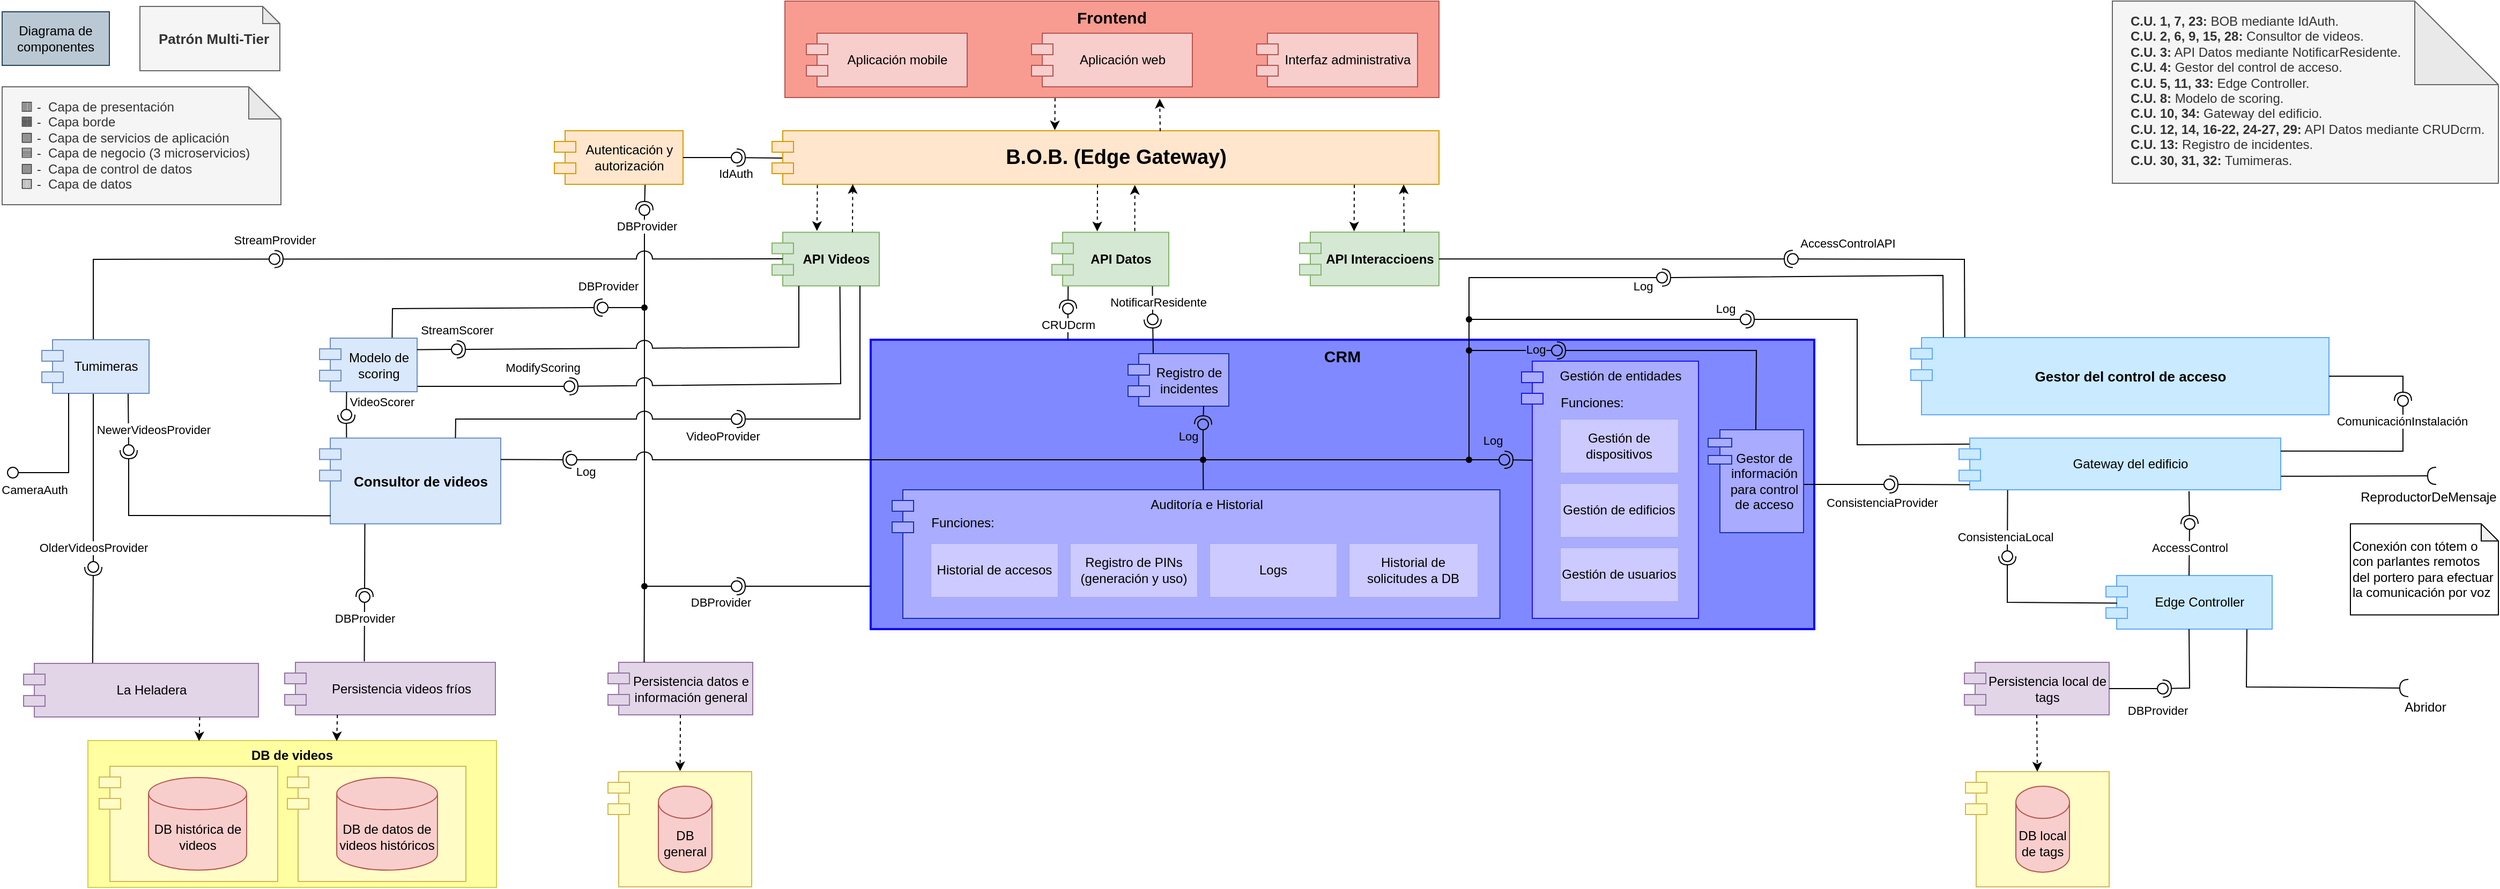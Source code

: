 <mxfile version="27.1.4">
  <diagram name="Vista de Componentes de Alto Nivel" id="XgYhL_Q5aQ_7c3n0z8jG">
    <mxGraphModel dx="2037" dy="1176" grid="1" gridSize="10" guides="1" tooltips="1" connect="1" arrows="1" fold="1" page="1" pageScale="1" pageWidth="1169" pageHeight="827" math="0" shadow="0">
      <root>
        <mxCell id="0" />
        <mxCell id="1" parent="0" />
        <mxCell id="ShVdANdpUh66wp8vAkwB-5" value="&lt;b&gt;DB de videos&lt;/b&gt;" style="rounded=0;whiteSpace=wrap;html=1;fillColor=#FFFFA1;strokeColor=#D6CC47;align=center;verticalAlign=top;" parent="1" vertex="1">
          <mxGeometry x="90" y="690" width="381" height="137" as="geometry" />
        </mxCell>
        <mxCell id="w_2soSmwlIYScSrbt7qk-7" value="" style="endArrow=none;html=1;rounded=0;entryX=0.452;entryY=0.947;entryDx=0;entryDy=0;entryPerimeter=0;exitX=0.659;exitY=-0.107;exitDx=0;exitDy=0;exitPerimeter=0;" parent="1" source="S-wfzaOlgkgEpIh9Br1b-61" target="w_2soSmwlIYScSrbt7qk-6" edge="1">
          <mxGeometry width="50" height="50" relative="1" as="geometry">
            <mxPoint x="570" y="376" as="sourcePoint" />
            <mxPoint x="620" y="326" as="targetPoint" />
          </mxGeometry>
        </mxCell>
        <mxCell id="S-wfzaOlgkgEpIh9Br1b-59" value="" style="rounded=0;orthogonalLoop=1;jettySize=auto;html=1;endArrow=oval;endFill=0;sketch=0;sourcePerimeterSpacing=0;targetPerimeterSpacing=0;endSize=10;exitX=0.374;exitY=0.222;exitDx=0;exitDy=0;exitPerimeter=0;" parent="1" source="w_2soSmwlIYScSrbt7qk-6" target="S-wfzaOlgkgEpIh9Br1b-60" edge="1">
          <mxGeometry relative="1" as="geometry">
            <mxPoint x="627" y="571" as="sourcePoint" />
          </mxGeometry>
        </mxCell>
        <mxCell id="S-wfzaOlgkgEpIh9Br1b-67" value="DBProvider" style="edgeLabel;html=1;align=center;verticalAlign=middle;resizable=0;points=[];" parent="S-wfzaOlgkgEpIh9Br1b-59" vertex="1" connectable="0">
          <mxGeometry x="0.665" y="-1" relative="1" as="geometry">
            <mxPoint x="1" as="offset" />
          </mxGeometry>
        </mxCell>
        <mxCell id="S-wfzaOlgkgEpIh9Br1b-58" value="" style="rounded=0;orthogonalLoop=1;jettySize=auto;html=1;endArrow=halfCircle;endFill=0;endSize=6;strokeWidth=1;sketch=0;exitX=0.705;exitY=1.004;exitDx=0;exitDy=0;exitPerimeter=0;" parent="1" source="DKqnZgWaFf-IS6omjSuh-20" target="S-wfzaOlgkgEpIh9Br1b-60" edge="1">
          <mxGeometry relative="1" as="geometry">
            <mxPoint x="667" y="571" as="sourcePoint" />
          </mxGeometry>
        </mxCell>
        <mxCell id="bJ7sigGb2fM7xMqMPN_4-60" value="CRM" style="html=1;whiteSpace=wrap;align=center;verticalAlign=top;fontSize=15;fontStyle=1;container=0;fillColor=#8089FF;strokeColor=#0800FF;strokeWidth=2;" parent="1" vertex="1">
          <mxGeometry x="820" y="316" width="880" height="270" as="geometry" />
        </mxCell>
        <mxCell id="bJ7sigGb2fM7xMqMPN_4-32" value="Frontend" style="rounded=0;whiteSpace=wrap;html=1;align=center;verticalAlign=top;fontStyle=1;fontSize=15;fillColor=#F89B91;strokeColor=#b85450;" parent="1" vertex="1">
          <mxGeometry x="740" width="610" height="90" as="geometry" />
        </mxCell>
        <mxCell id="bJ7sigGb2fM7xMqMPN_4-30" value="Interfaz administrativa" style="shape=module;align=left;spacingLeft=20;align=center;verticalAlign=middle;whiteSpace=wrap;html=1;fillColor=#f8cecc;strokeColor=#b85450;" parent="1" vertex="1">
          <mxGeometry x="1180" y="30" width="150" height="50" as="geometry" />
        </mxCell>
        <mxCell id="bJ7sigGb2fM7xMqMPN_4-40" value="API Datos" style="shape=module;align=left;spacingLeft=20;align=center;verticalAlign=middle;whiteSpace=wrap;html=1;fontStyle=1;fillColor=#d5e8d4;strokeColor=#82b366;" parent="1" vertex="1">
          <mxGeometry x="989" y="215.7" width="109" height="50" as="geometry" />
        </mxCell>
        <mxCell id="bJ7sigGb2fM7xMqMPN_4-70" value="API Videos" style="shape=module;align=left;spacingLeft=20;align=center;verticalAlign=middle;whiteSpace=wrap;html=1;fontStyle=1;fillColor=#d5e8d4;strokeColor=#82b366;" parent="1" vertex="1">
          <mxGeometry x="728" y="215.7" width="100" height="50" as="geometry" />
        </mxCell>
        <mxCell id="bJ7sigGb2fM7xMqMPN_4-79" value="Gestor del control de acceso" style="shape=module;align=left;spacingLeft=20;align=center;verticalAlign=middle;whiteSpace=wrap;html=1;fontSize=13;fontStyle=1;fillColor=#CAEAFF;strokeColor=#5DA8FF;" parent="1" vertex="1">
          <mxGeometry x="1790" y="314" width="390" height="72" as="geometry" />
        </mxCell>
        <mxCell id="DKqnZgWaFf-IS6omjSuh-20" value="Autenticación y autorización" style="shape=module;align=center;spacingLeft=20;align=center;verticalAlign=middle;whiteSpace=wrap;html=1;fillColor=#ffe6cc;strokeColor=#d79b00;" parent="1" vertex="1">
          <mxGeometry x="525" y="121" width="120" height="50" as="geometry" />
        </mxCell>
        <mxCell id="DKqnZgWaFf-IS6omjSuh-21" value="" style="rounded=0;orthogonalLoop=1;jettySize=auto;html=1;endArrow=halfCircle;endFill=0;endSize=6;strokeWidth=1;sketch=0;exitX=0.016;exitY=0.509;exitDx=0;exitDy=0;exitPerimeter=0;" parent="1" source="DKqnZgWaFf-IS6omjSuh-34" target="DKqnZgWaFf-IS6omjSuh-23" edge="1">
          <mxGeometry relative="1" as="geometry">
            <mxPoint x="650" y="81" as="sourcePoint" />
            <mxPoint x="620" y="85" as="targetPoint" />
          </mxGeometry>
        </mxCell>
        <mxCell id="DKqnZgWaFf-IS6omjSuh-22" value="" style="rounded=0;orthogonalLoop=1;jettySize=auto;html=1;endArrow=oval;endFill=0;sketch=0;sourcePerimeterSpacing=0;targetPerimeterSpacing=0;endSize=10;entryX=0.123;entryY=0.562;entryDx=0;entryDy=0;entryPerimeter=0;exitX=1;exitY=0.5;exitDx=0;exitDy=0;" parent="1" source="DKqnZgWaFf-IS6omjSuh-20" target="DKqnZgWaFf-IS6omjSuh-23" edge="1">
          <mxGeometry relative="1" as="geometry">
            <mxPoint x="660" y="136" as="sourcePoint" />
            <mxPoint x="624" y="81" as="targetPoint" />
          </mxGeometry>
        </mxCell>
        <mxCell id="DKqnZgWaFf-IS6omjSuh-38" value="IdAuth" style="edgeLabel;html=1;align=center;verticalAlign=middle;resizable=0;points=[];" parent="DKqnZgWaFf-IS6omjSuh-22" vertex="1" connectable="0">
          <mxGeometry x="0.226" relative="1" as="geometry">
            <mxPoint x="18" y="15" as="offset" />
          </mxGeometry>
        </mxCell>
        <mxCell id="DKqnZgWaFf-IS6omjSuh-23" value="" style="ellipse;whiteSpace=wrap;html=1;align=center;aspect=fixed;fillColor=none;strokeColor=none;resizable=0;perimeter=centerPerimeter;rotatable=0;allowArrows=0;points=[];outlineConnect=1;" parent="1" vertex="1">
          <mxGeometry x="690" y="141" width="10" height="10" as="geometry" />
        </mxCell>
        <mxCell id="DKqnZgWaFf-IS6omjSuh-34" value="B.O.B. (Edge Gateway)" style="shape=module;align=center;spacingLeft=20;align=center;verticalAlign=middle;whiteSpace=wrap;html=1;fontSize=19;fontStyle=1;fillColor=#ffe6cc;strokeColor=#d79b00;" parent="1" vertex="1">
          <mxGeometry x="728" y="121" width="622" height="50" as="geometry" />
        </mxCell>
        <mxCell id="DKqnZgWaFf-IS6omjSuh-35" value="" style="endArrow=classic;html=1;rounded=0;exitX=0.413;exitY=1.006;exitDx=0;exitDy=0;entryX=0.424;entryY=-0.009;entryDx=0;entryDy=0;entryPerimeter=0;dashed=1;exitPerimeter=0;" parent="1" source="bJ7sigGb2fM7xMqMPN_4-32" target="DKqnZgWaFf-IS6omjSuh-34" edge="1">
          <mxGeometry width="50" height="50" relative="1" as="geometry">
            <mxPoint x="1130" y="120" as="sourcePoint" />
            <mxPoint x="1180" y="70" as="targetPoint" />
          </mxGeometry>
        </mxCell>
        <mxCell id="DKqnZgWaFf-IS6omjSuh-42" value="" style="group" parent="1" vertex="1" connectable="0">
          <mxGeometry x="575" y="719" width="134" height="107.5" as="geometry" />
        </mxCell>
        <mxCell id="DKqnZgWaFf-IS6omjSuh-41" value="" style="shape=module;align=left;spacingLeft=20;align=center;verticalAlign=top;whiteSpace=wrap;html=1;fillColor=#FFFDC5;strokeColor=#d6b656;" parent="DKqnZgWaFf-IS6omjSuh-42" vertex="1">
          <mxGeometry width="134" height="107.5" as="geometry" />
        </mxCell>
        <mxCell id="DKqnZgWaFf-IS6omjSuh-39" value="DB general" style="shape=cylinder3;whiteSpace=wrap;html=1;boundedLbl=1;backgroundOutline=1;size=15;fillColor=#f8cecc;strokeColor=#b85450;" parent="DKqnZgWaFf-IS6omjSuh-42" vertex="1">
          <mxGeometry x="47" y="13.63" width="50" height="80.25" as="geometry" />
        </mxCell>
        <mxCell id="DKqnZgWaFf-IS6omjSuh-44" value="" style="endArrow=classic;html=1;rounded=0;exitX=0.068;exitY=1.012;exitDx=0;exitDy=0;entryX=0.419;entryY=-0.024;entryDx=0;entryDy=0;entryPerimeter=0;dashed=1;exitPerimeter=0;" parent="1" source="DKqnZgWaFf-IS6omjSuh-34" target="bJ7sigGb2fM7xMqMPN_4-70" edge="1">
          <mxGeometry width="50" height="50" relative="1" as="geometry">
            <mxPoint x="770.09" y="172" as="sourcePoint" />
            <mxPoint x="769.7" y="234.4" as="targetPoint" />
          </mxGeometry>
        </mxCell>
        <mxCell id="DKqnZgWaFf-IS6omjSuh-45" value="" style="endArrow=classic;html=1;rounded=0;entryX=0.388;entryY=-0.017;entryDx=0;entryDy=0;entryPerimeter=0;dashed=1;exitX=0.488;exitY=1.001;exitDx=0;exitDy=0;exitPerimeter=0;" parent="1" source="DKqnZgWaFf-IS6omjSuh-34" target="bJ7sigGb2fM7xMqMPN_4-40" edge="1">
          <mxGeometry width="50" height="50" relative="1" as="geometry">
            <mxPoint x="1031" y="171" as="sourcePoint" />
            <mxPoint x="1031.244" y="234.35" as="targetPoint" />
          </mxGeometry>
        </mxCell>
        <mxCell id="DKqnZgWaFf-IS6omjSuh-46" value="API Interaccioens" style="shape=module;align=left;spacingLeft=20;align=center;verticalAlign=middle;whiteSpace=wrap;html=1;fontStyle=1;fillColor=#d5e8d4;strokeColor=#82b366;" parent="1" vertex="1">
          <mxGeometry x="1220" y="215.65" width="130" height="50" as="geometry" />
        </mxCell>
        <mxCell id="DKqnZgWaFf-IS6omjSuh-48" value="" style="endArrow=classic;html=1;rounded=0;exitX=0.873;exitY=1.007;exitDx=0;exitDy=0;entryX=0.391;entryY=-0.016;entryDx=0;entryDy=0;entryPerimeter=0;dashed=1;exitPerimeter=0;" parent="1" source="DKqnZgWaFf-IS6omjSuh-34" target="DKqnZgWaFf-IS6omjSuh-46" edge="1">
          <mxGeometry width="50" height="50" relative="1" as="geometry">
            <mxPoint x="1283.494" y="171.05" as="sourcePoint" />
            <mxPoint x="1283.79" y="234.35" as="targetPoint" />
          </mxGeometry>
        </mxCell>
        <mxCell id="DKqnZgWaFf-IS6omjSuh-54" value="" style="ellipse;whiteSpace=wrap;html=1;align=center;aspect=fixed;fillColor=none;strokeColor=none;resizable=0;perimeter=centerPerimeter;rotatable=0;allowArrows=0;points=[];outlineConnect=1;" parent="1" vertex="1">
          <mxGeometry x="600" y="255" width="10" height="10" as="geometry" />
        </mxCell>
        <mxCell id="DKqnZgWaFf-IS6omjSuh-57" value="" style="rounded=0;orthogonalLoop=1;jettySize=auto;html=1;endArrow=halfCircle;endFill=0;endSize=6;strokeWidth=1;sketch=0;jumpStyle=arc;jumpSize=15;entryX=1.1;entryY=0.42;entryDx=0;entryDy=0;entryPerimeter=0;exitX=0.1;exitY=0.497;exitDx=0;exitDy=0;exitPerimeter=0;" parent="1" source="bJ7sigGb2fM7xMqMPN_4-70" target="DKqnZgWaFf-IS6omjSuh-62" edge="1">
          <mxGeometry relative="1" as="geometry">
            <mxPoint x="700" y="226" as="sourcePoint" />
            <mxPoint x="430" y="259" as="targetPoint" />
          </mxGeometry>
        </mxCell>
        <mxCell id="DKqnZgWaFf-IS6omjSuh-58" value="" style="rounded=0;orthogonalLoop=1;jettySize=auto;html=1;endArrow=oval;endFill=0;sketch=0;sourcePerimeterSpacing=0;targetPerimeterSpacing=0;endSize=10;exitX=0.5;exitY=0;exitDx=0;exitDy=0;entryX=0.22;entryY=0.54;entryDx=0;entryDy=0;entryPerimeter=0;jumpStyle=arc;jumpSize=15;" parent="1" target="DKqnZgWaFf-IS6omjSuh-62" edge="1">
          <mxGeometry relative="1" as="geometry">
            <mxPoint x="95" y="316" as="sourcePoint" />
            <mxPoint x="420" y="260" as="targetPoint" />
            <Array as="points">
              <mxPoint x="95" y="241" />
            </Array>
          </mxGeometry>
        </mxCell>
        <mxCell id="DKqnZgWaFf-IS6omjSuh-59" value="StreamProvider" style="edgeLabel;html=1;align=center;verticalAlign=middle;resizable=0;points=[];" parent="DKqnZgWaFf-IS6omjSuh-58" vertex="1" connectable="0">
          <mxGeometry x="0.226" relative="1" as="geometry">
            <mxPoint x="94" y="-18" as="offset" />
          </mxGeometry>
        </mxCell>
        <mxCell id="DKqnZgWaFf-IS6omjSuh-60" value="" style="ellipse;whiteSpace=wrap;html=1;align=center;aspect=fixed;fillColor=none;strokeColor=none;resizable=0;perimeter=centerPerimeter;rotatable=0;allowArrows=0;points=[];outlineConnect=1;" parent="1" vertex="1">
          <mxGeometry x="565" y="300" width="10" height="10" as="geometry" />
        </mxCell>
        <mxCell id="DKqnZgWaFf-IS6omjSuh-62" value="" style="ellipse;whiteSpace=wrap;html=1;align=center;aspect=fixed;fillColor=none;strokeColor=none;resizable=0;perimeter=centerPerimeter;rotatable=0;allowArrows=0;points=[];outlineConnect=1;" parent="1" vertex="1">
          <mxGeometry x="259" y="235.7" width="10" height="10" as="geometry" />
        </mxCell>
        <mxCell id="DKqnZgWaFf-IS6omjSuh-69" value="" style="group" parent="1" vertex="1" connectable="0">
          <mxGeometry x="100.5" y="714" width="166.5" height="107.5" as="geometry" />
        </mxCell>
        <mxCell id="DKqnZgWaFf-IS6omjSuh-70" value="" style="shape=module;align=left;spacingLeft=20;align=center;verticalAlign=top;whiteSpace=wrap;html=1;fillColor=light-dark(#fffdc5, #281d00);strokeColor=#d6b656;" parent="DKqnZgWaFf-IS6omjSuh-69" vertex="1">
          <mxGeometry width="166.5" height="107.5" as="geometry" />
        </mxCell>
        <mxCell id="DKqnZgWaFf-IS6omjSuh-71" value="DB histórica de videos" style="shape=cylinder3;whiteSpace=wrap;html=1;boundedLbl=1;backgroundOutline=1;size=15;fillColor=#f8cecc;strokeColor=#b85450;" parent="DKqnZgWaFf-IS6omjSuh-69" vertex="1">
          <mxGeometry x="46.053" y="10.56" width="91.469" height="86.37" as="geometry" />
        </mxCell>
        <mxCell id="DKqnZgWaFf-IS6omjSuh-72" value="La Heladera" style="shape=module;align=left;spacingLeft=20;align=center;verticalAlign=middle;whiteSpace=wrap;html=1;fillColor=#e1d5e7;strokeColor=#9673a6;" parent="1" vertex="1">
          <mxGeometry x="30" y="618" width="219" height="50" as="geometry" />
        </mxCell>
        <mxCell id="DKqnZgWaFf-IS6omjSuh-78" value="" style="ellipse;whiteSpace=wrap;html=1;align=center;aspect=fixed;fillColor=none;strokeColor=none;resizable=0;perimeter=centerPerimeter;rotatable=0;allowArrows=0;points=[];outlineConnect=1;" parent="1" vertex="1">
          <mxGeometry x="120" y="314" width="10" height="10" as="geometry" />
        </mxCell>
        <mxCell id="DKqnZgWaFf-IS6omjSuh-79" value="Consultor de videos" style="shape=module;align=left;spacingLeft=20;align=center;verticalAlign=middle;whiteSpace=wrap;html=1;fontStyle=1;fontSize=13;fillColor=#dae8fc;strokeColor=#6c8ebf;" parent="1" vertex="1">
          <mxGeometry x="306" y="407.75" width="169" height="80" as="geometry" />
        </mxCell>
        <mxCell id="DKqnZgWaFf-IS6omjSuh-82" value="" style="rounded=0;orthogonalLoop=1;jettySize=auto;html=1;endArrow=halfCircle;endFill=0;endSize=6;strokeWidth=1;sketch=0;exitX=0.82;exitY=0.999;exitDx=0;exitDy=0;jumpStyle=arc;jumpSize=15;exitPerimeter=0;" parent="1" source="bJ7sigGb2fM7xMqMPN_4-70" target="DKqnZgWaFf-IS6omjSuh-84" edge="1">
          <mxGeometry relative="1" as="geometry">
            <mxPoint x="750" y="341" as="sourcePoint" />
            <Array as="points">
              <mxPoint x="810" y="390" />
            </Array>
          </mxGeometry>
        </mxCell>
        <mxCell id="DKqnZgWaFf-IS6omjSuh-85" value="VideoProvider" style="edgeLabel;html=1;align=center;verticalAlign=middle;resizable=0;points=[];" parent="DKqnZgWaFf-IS6omjSuh-82" vertex="1" connectable="0">
          <mxGeometry x="0.568" relative="1" as="geometry">
            <mxPoint x="-65" y="16" as="offset" />
          </mxGeometry>
        </mxCell>
        <mxCell id="DKqnZgWaFf-IS6omjSuh-83" value="" style="rounded=0;orthogonalLoop=1;jettySize=auto;html=1;endArrow=oval;endFill=0;sketch=0;sourcePerimeterSpacing=0;targetPerimeterSpacing=0;endSize=10;jumpStyle=arc;jumpSize=15;exitX=0.75;exitY=0;exitDx=0;exitDy=0;" parent="1" source="DKqnZgWaFf-IS6omjSuh-79" target="DKqnZgWaFf-IS6omjSuh-84" edge="1">
          <mxGeometry relative="1" as="geometry">
            <mxPoint x="760" y="336" as="sourcePoint" />
            <Array as="points">
              <mxPoint x="433" y="390" />
            </Array>
          </mxGeometry>
        </mxCell>
        <mxCell id="DKqnZgWaFf-IS6omjSuh-84" value="" style="ellipse;whiteSpace=wrap;html=1;align=center;aspect=fixed;fillColor=none;strokeColor=none;resizable=0;perimeter=centerPerimeter;rotatable=0;allowArrows=0;points=[];outlineConnect=1;" parent="1" vertex="1">
          <mxGeometry x="690" y="385" width="10" height="10" as="geometry" />
        </mxCell>
        <mxCell id="DKqnZgWaFf-IS6omjSuh-87" value="Modelo de scoring" style="shape=module;align=left;spacingLeft=20;align=center;verticalAlign=middle;whiteSpace=wrap;html=1;fillColor=#dae8fc;strokeColor=#6c8ebf;" parent="1" vertex="1">
          <mxGeometry x="306" y="314.5" width="91" height="50" as="geometry" />
        </mxCell>
        <mxCell id="DKqnZgWaFf-IS6omjSuh-88" value="" style="rounded=0;orthogonalLoop=1;jettySize=auto;html=1;endArrow=halfCircle;endFill=0;endSize=6;strokeWidth=1;sketch=0;exitX=0.149;exitY=-0.006;exitDx=0;exitDy=0;exitPerimeter=0;" parent="1" source="DKqnZgWaFf-IS6omjSuh-79" target="DKqnZgWaFf-IS6omjSuh-90" edge="1">
          <mxGeometry relative="1" as="geometry">
            <mxPoint x="470" y="376" as="sourcePoint" />
          </mxGeometry>
        </mxCell>
        <mxCell id="DKqnZgWaFf-IS6omjSuh-89" value="" style="rounded=0;orthogonalLoop=1;jettySize=auto;html=1;endArrow=oval;endFill=0;sketch=0;sourcePerimeterSpacing=0;targetPerimeterSpacing=0;endSize=10;exitX=0.277;exitY=1.001;exitDx=0;exitDy=0;exitPerimeter=0;" parent="1" source="DKqnZgWaFf-IS6omjSuh-87" target="DKqnZgWaFf-IS6omjSuh-90" edge="1">
          <mxGeometry relative="1" as="geometry">
            <mxPoint x="442.922" y="366.0" as="sourcePoint" />
          </mxGeometry>
        </mxCell>
        <mxCell id="S-wfzaOlgkgEpIh9Br1b-40" value="VideoScorer" style="edgeLabel;html=1;align=center;verticalAlign=middle;resizable=0;points=[];" parent="DKqnZgWaFf-IS6omjSuh-89" vertex="1" connectable="0">
          <mxGeometry x="0.103" relative="1" as="geometry">
            <mxPoint x="33" y="-3" as="offset" />
          </mxGeometry>
        </mxCell>
        <mxCell id="DKqnZgWaFf-IS6omjSuh-90" value="" style="ellipse;whiteSpace=wrap;html=1;align=center;aspect=fixed;fillColor=none;strokeColor=none;resizable=0;perimeter=centerPerimeter;rotatable=0;allowArrows=0;points=[];outlineConnect=1;" parent="1" vertex="1">
          <mxGeometry x="326" y="381" width="10" height="10" as="geometry" />
        </mxCell>
        <mxCell id="DKqnZgWaFf-IS6omjSuh-92" value="Persistencia datos e información general" style="shape=module;align=left;spacingLeft=20;align=center;verticalAlign=middle;whiteSpace=wrap;html=1;fillColor=#e1d5e7;strokeColor=#9673a6;" parent="1" vertex="1">
          <mxGeometry x="575" y="617" width="135" height="49" as="geometry" />
        </mxCell>
        <mxCell id="DKqnZgWaFf-IS6omjSuh-93" value="" style="endArrow=classic;html=1;rounded=0;exitX=0.5;exitY=1;exitDx=0;exitDy=0;entryX=0.502;entryY=-0.005;entryDx=0;entryDy=0;dashed=1;entryPerimeter=0;" parent="1" source="DKqnZgWaFf-IS6omjSuh-92" target="DKqnZgWaFf-IS6omjSuh-41" edge="1">
          <mxGeometry width="50" height="50" relative="1" as="geometry">
            <mxPoint x="700" y="825" as="sourcePoint" />
            <mxPoint x="700" y="656" as="targetPoint" />
          </mxGeometry>
        </mxCell>
        <mxCell id="DKqnZgWaFf-IS6omjSuh-96" value="Aplicación web" style="shape=module;align=left;spacingLeft=20;align=center;verticalAlign=middle;whiteSpace=wrap;html=1;fillColor=#f8cecc;strokeColor=#b85450;" parent="1" vertex="1">
          <mxGeometry x="970" y="30" width="150" height="50" as="geometry" />
        </mxCell>
        <mxCell id="DKqnZgWaFf-IS6omjSuh-97" value="Aplicación mobile" style="shape=module;align=left;spacingLeft=20;align=center;verticalAlign=middle;whiteSpace=wrap;html=1;fillColor=#f8cecc;strokeColor=#b85450;" parent="1" vertex="1">
          <mxGeometry x="760" y="30" width="150" height="50" as="geometry" />
        </mxCell>
        <mxCell id="DKqnZgWaFf-IS6omjSuh-102" value="" style="rounded=0;orthogonalLoop=1;jettySize=auto;html=1;endArrow=halfCircle;endFill=0;endSize=6;strokeWidth=1;sketch=0;exitX=0.139;exitY=1.011;exitDx=0;exitDy=0;exitPerimeter=0;" parent="1" source="bJ7sigGb2fM7xMqMPN_4-40" target="DKqnZgWaFf-IS6omjSuh-105" edge="1">
          <mxGeometry relative="1" as="geometry">
            <mxPoint x="1020" y="276" as="sourcePoint" />
            <mxPoint x="1204.5" y="275.6" as="targetPoint" />
          </mxGeometry>
        </mxCell>
        <mxCell id="DKqnZgWaFf-IS6omjSuh-103" value="" style="rounded=0;orthogonalLoop=1;jettySize=auto;html=1;endArrow=oval;endFill=0;sketch=0;sourcePerimeterSpacing=0;targetPerimeterSpacing=0;endSize=10;exitX=0.209;exitY=0.001;exitDx=0;exitDy=0;entryX=0.123;entryY=0.562;entryDx=0;entryDy=0;entryPerimeter=0;exitPerimeter=0;" parent="1" source="bJ7sigGb2fM7xMqMPN_4-60" target="DKqnZgWaFf-IS6omjSuh-105" edge="1">
          <mxGeometry relative="1" as="geometry">
            <mxPoint x="1004.123" y="283.95" as="sourcePoint" />
            <mxPoint x="1208.5" y="270.6" as="targetPoint" />
          </mxGeometry>
        </mxCell>
        <mxCell id="DKqnZgWaFf-IS6omjSuh-104" value="CRUDcrm" style="edgeLabel;html=1;align=center;verticalAlign=middle;resizable=0;points=[];" parent="DKqnZgWaFf-IS6omjSuh-103" vertex="1" connectable="0">
          <mxGeometry x="0.226" relative="1" as="geometry">
            <mxPoint y="3" as="offset" />
          </mxGeometry>
        </mxCell>
        <mxCell id="DKqnZgWaFf-IS6omjSuh-105" value="" style="ellipse;whiteSpace=wrap;html=1;align=center;aspect=fixed;fillColor=none;strokeColor=none;resizable=0;perimeter=centerPerimeter;rotatable=0;allowArrows=0;points=[];outlineConnect=1;" parent="1" vertex="1">
          <mxGeometry x="999" y="282" width="10" height="10" as="geometry" />
        </mxCell>
        <mxCell id="DKqnZgWaFf-IS6omjSuh-110" value="" style="endArrow=classic;html=1;rounded=0;exitX=0.582;exitY=0.007;exitDx=0;exitDy=0;entryX=0.573;entryY=1.013;entryDx=0;entryDy=0;entryPerimeter=0;dashed=1;exitPerimeter=0;" parent="1" source="DKqnZgWaFf-IS6omjSuh-34" target="bJ7sigGb2fM7xMqMPN_4-32" edge="1">
          <mxGeometry width="50" height="50" relative="1" as="geometry">
            <mxPoint x="990" y="110" as="sourcePoint" />
            <mxPoint x="991" y="154" as="targetPoint" />
          </mxGeometry>
        </mxCell>
        <mxCell id="DKqnZgWaFf-IS6omjSuh-111" value="" style="endArrow=classic;html=1;rounded=0;exitX=0.75;exitY=0;exitDx=0;exitDy=0;entryX=0.121;entryY=0.995;entryDx=0;entryDy=0;entryPerimeter=0;dashed=1;" parent="1" source="bJ7sigGb2fM7xMqMPN_4-70" target="DKqnZgWaFf-IS6omjSuh-34" edge="1">
          <mxGeometry width="50" height="50" relative="1" as="geometry">
            <mxPoint x="790.39" y="206" as="sourcePoint" />
            <mxPoint x="790" y="268.4" as="targetPoint" />
          </mxGeometry>
        </mxCell>
        <mxCell id="DKqnZgWaFf-IS6omjSuh-112" value="" style="endArrow=classic;html=1;rounded=0;exitX=0.709;exitY=-0.021;exitDx=0;exitDy=0;entryX=0.544;entryY=1.012;entryDx=0;entryDy=0;entryPerimeter=0;dashed=1;exitPerimeter=0;" parent="1" source="bJ7sigGb2fM7xMqMPN_4-40" target="DKqnZgWaFf-IS6omjSuh-34" edge="1">
          <mxGeometry width="50" height="50" relative="1" as="geometry">
            <mxPoint x="1060" y="206" as="sourcePoint" />
            <mxPoint x="1060.024" y="269.2" as="targetPoint" />
          </mxGeometry>
        </mxCell>
        <mxCell id="DKqnZgWaFf-IS6omjSuh-113" value="" style="endArrow=classic;html=1;rounded=0;exitX=0.75;exitY=0;exitDx=0;exitDy=0;entryX=0.947;entryY=1.002;entryDx=0;entryDy=0;entryPerimeter=0;dashed=1;" parent="1" source="DKqnZgWaFf-IS6omjSuh-46" target="DKqnZgWaFf-IS6omjSuh-34" edge="1">
          <mxGeometry width="50" height="50" relative="1" as="geometry">
            <mxPoint x="1310" y="216" as="sourcePoint" />
            <mxPoint x="1317.082" y="171.15" as="targetPoint" />
          </mxGeometry>
        </mxCell>
        <mxCell id="DKqnZgWaFf-IS6omjSuh-118" value="" style="ellipse;whiteSpace=wrap;html=1;align=center;aspect=fixed;fillColor=none;strokeColor=none;resizable=0;perimeter=centerPerimeter;rotatable=0;allowArrows=0;points=[];outlineConnect=1;container=0;" parent="1" vertex="1">
          <mxGeometry x="1078" y="314" width="10" height="10" as="geometry" />
        </mxCell>
        <mxCell id="DKqnZgWaFf-IS6omjSuh-119" value="" style="rounded=0;orthogonalLoop=1;jettySize=auto;html=1;endArrow=halfCircle;endFill=0;endSize=6;strokeWidth=1;sketch=0;exitX=0.25;exitY=0;exitDx=0;exitDy=0;entryX=0.395;entryY=0.324;entryDx=0;entryDy=0;entryPerimeter=0;" parent="1" source="DKqnZgWaFf-IS6omjSuh-115" target="DKqnZgWaFf-IS6omjSuh-122" edge="1">
          <mxGeometry relative="1" as="geometry">
            <mxPoint x="1115" y="350" as="sourcePoint" />
            <mxPoint x="1083" y="330.0" as="targetPoint" />
          </mxGeometry>
        </mxCell>
        <mxCell id="DKqnZgWaFf-IS6omjSuh-120" value="" style="rounded=0;orthogonalLoop=1;jettySize=auto;html=1;endArrow=oval;endFill=0;sketch=0;sourcePerimeterSpacing=0;targetPerimeterSpacing=0;endSize=10;entryX=0.123;entryY=0.562;entryDx=0;entryDy=0;entryPerimeter=0;exitX=0.86;exitY=1.007;exitDx=0;exitDy=0;exitPerimeter=0;" parent="1" source="bJ7sigGb2fM7xMqMPN_4-40" target="DKqnZgWaFf-IS6omjSuh-122" edge="1">
          <mxGeometry relative="1" as="geometry">
            <mxPoint x="1080" y="276" as="sourcePoint" />
            <mxPoint x="1319.5" y="272.6" as="targetPoint" />
          </mxGeometry>
        </mxCell>
        <mxCell id="DKqnZgWaFf-IS6omjSuh-121" value="NotificarResidente" style="edgeLabel;html=1;align=center;verticalAlign=middle;resizable=0;points=[];" parent="DKqnZgWaFf-IS6omjSuh-120" vertex="1" connectable="0">
          <mxGeometry x="0.226" relative="1" as="geometry">
            <mxPoint x="5" y="-4" as="offset" />
          </mxGeometry>
        </mxCell>
        <mxCell id="DKqnZgWaFf-IS6omjSuh-122" value="" style="ellipse;whiteSpace=wrap;html=1;align=center;aspect=fixed;fillColor=none;strokeColor=none;resizable=0;perimeter=centerPerimeter;rotatable=0;allowArrows=0;points=[];outlineConnect=1;" parent="1" vertex="1">
          <mxGeometry x="1078" y="292" width="10" height="10" as="geometry" />
        </mxCell>
        <mxCell id="S-wfzaOlgkgEpIh9Br1b-22" value="" style="rounded=0;orthogonalLoop=1;jettySize=auto;html=1;endArrow=halfCircle;endFill=0;endSize=6;strokeWidth=1;sketch=0;exitX=0.294;exitY=-0.011;exitDx=0;exitDy=0;exitPerimeter=0;" parent="1" source="DKqnZgWaFf-IS6omjSuh-72" target="S-wfzaOlgkgEpIh9Br1b-24" edge="1">
          <mxGeometry relative="1" as="geometry">
            <mxPoint x="145" y="561" as="sourcePoint" />
          </mxGeometry>
        </mxCell>
        <mxCell id="S-wfzaOlgkgEpIh9Br1b-23" value="" style="rounded=0;orthogonalLoop=1;jettySize=auto;html=1;endArrow=oval;endFill=0;sketch=0;sourcePerimeterSpacing=0;targetPerimeterSpacing=0;endSize=10;exitX=0.5;exitY=1;exitDx=0;exitDy=0;" parent="1" target="S-wfzaOlgkgEpIh9Br1b-24" edge="1">
          <mxGeometry relative="1" as="geometry">
            <mxPoint x="95" y="366" as="sourcePoint" />
          </mxGeometry>
        </mxCell>
        <mxCell id="S-wfzaOlgkgEpIh9Br1b-25" value="OlderVideosProvider" style="edgeLabel;html=1;align=center;verticalAlign=middle;resizable=0;points=[];" parent="S-wfzaOlgkgEpIh9Br1b-23" vertex="1" connectable="0">
          <mxGeometry x="0.693" relative="1" as="geometry">
            <mxPoint y="7" as="offset" />
          </mxGeometry>
        </mxCell>
        <mxCell id="S-wfzaOlgkgEpIh9Br1b-24" value="" style="ellipse;whiteSpace=wrap;html=1;align=center;aspect=fixed;fillColor=none;strokeColor=none;resizable=0;perimeter=centerPerimeter;rotatable=0;allowArrows=0;points=[];outlineConnect=1;" parent="1" vertex="1">
          <mxGeometry x="90" y="523" width="10" height="10" as="geometry" />
        </mxCell>
        <mxCell id="S-wfzaOlgkgEpIh9Br1b-26" value="" style="rounded=0;orthogonalLoop=1;jettySize=auto;html=1;endArrow=halfCircle;endFill=0;endSize=6;strokeWidth=1;sketch=0;exitX=0.062;exitY=0.906;exitDx=0;exitDy=0;exitPerimeter=0;" parent="1" source="DKqnZgWaFf-IS6omjSuh-79" target="S-wfzaOlgkgEpIh9Br1b-28" edge="1">
          <mxGeometry relative="1" as="geometry">
            <mxPoint x="230" y="391" as="sourcePoint" />
            <Array as="points">
              <mxPoint x="128" y="480" />
            </Array>
          </mxGeometry>
        </mxCell>
        <mxCell id="S-wfzaOlgkgEpIh9Br1b-27" value="" style="rounded=0;orthogonalLoop=1;jettySize=auto;html=1;endArrow=oval;endFill=0;sketch=0;sourcePerimeterSpacing=0;targetPerimeterSpacing=0;endSize=10;exitX=0.75;exitY=1;exitDx=0;exitDy=0;" parent="1" target="S-wfzaOlgkgEpIh9Br1b-28" edge="1">
          <mxGeometry relative="1" as="geometry">
            <mxPoint x="127.5" y="366" as="sourcePoint" />
          </mxGeometry>
        </mxCell>
        <mxCell id="S-wfzaOlgkgEpIh9Br1b-33" value="NewerVideosProvider" style="edgeLabel;html=1;align=center;verticalAlign=middle;resizable=0;points=[];" parent="S-wfzaOlgkgEpIh9Br1b-27" vertex="1" connectable="0">
          <mxGeometry x="0.477" y="1" relative="1" as="geometry">
            <mxPoint x="22" y="-5" as="offset" />
          </mxGeometry>
        </mxCell>
        <mxCell id="S-wfzaOlgkgEpIh9Br1b-28" value="" style="ellipse;whiteSpace=wrap;html=1;align=center;aspect=fixed;fillColor=none;strokeColor=none;resizable=0;perimeter=centerPerimeter;rotatable=0;allowArrows=0;points=[];outlineConnect=1;" parent="1" vertex="1">
          <mxGeometry x="123" y="414" width="10" height="10" as="geometry" />
        </mxCell>
        <mxCell id="DKqnZgWaFf-IS6omjSuh-115" value="Registro de incidentes" style="shape=module;align=left;spacingLeft=20;align=center;verticalAlign=middle;whiteSpace=wrap;html=1;container=0;fillColor=light-dark(#a8abfe, #30477a);strokeColor=#1A31AF;" parent="1" vertex="1">
          <mxGeometry x="1060" y="329" width="94" height="49" as="geometry" />
        </mxCell>
        <mxCell id="DKqnZgWaFf-IS6omjSuh-131" value="" style="endArrow=none;html=1;rounded=0;entryX=0.512;entryY=0;entryDx=0;entryDy=0;exitX=0.587;exitY=0.602;exitDx=0;exitDy=0;exitPerimeter=0;entryPerimeter=0;" parent="1" source="DKqnZgWaFf-IS6omjSuh-132" target="bJ7sigGb2fM7xMqMPN_4-53" edge="1">
          <mxGeometry width="50" height="50" relative="1" as="geometry">
            <mxPoint x="1131" y="500" as="sourcePoint" />
            <mxPoint x="1170" y="612" as="targetPoint" />
          </mxGeometry>
        </mxCell>
        <mxCell id="DKqnZgWaFf-IS6omjSuh-132" value="" style="shape=waypoint;sketch=0;fillStyle=solid;size=6;pointerEvents=1;points=[];fillColor=none;resizable=0;rotatable=0;perimeter=centerPerimeter;snapToPoint=1;container=0;" parent="1" vertex="1">
          <mxGeometry x="1120" y="418" width="20" height="20" as="geometry" />
        </mxCell>
        <mxCell id="S-wfzaOlgkgEpIh9Br1b-36" value="" style="group" parent="1" vertex="1" connectable="0">
          <mxGeometry x="840" y="456" width="566.8" height="120" as="geometry" />
        </mxCell>
        <mxCell id="bJ7sigGb2fM7xMqMPN_4-53" value="Auditoría e Historial" style="shape=module;align=left;spacingLeft=20;align=center;verticalAlign=top;whiteSpace=wrap;html=1;container=0;fillColor=light-dark(#a9acff, #ededed);strokeColor=#1A31AF;" parent="S-wfzaOlgkgEpIh9Br1b-36" vertex="1">
          <mxGeometry width="566.8" height="120" as="geometry" />
        </mxCell>
        <mxCell id="bJ7sigGb2fM7xMqMPN_4-54" value="Historial de accesos" style="html=1;whiteSpace=wrap;container=0;fillColor=#CCCAFF;strokeWidth=0;" parent="S-wfzaOlgkgEpIh9Br1b-36" vertex="1">
          <mxGeometry x="36" y="50" width="118.5" height="50" as="geometry" />
        </mxCell>
        <mxCell id="bJ7sigGb2fM7xMqMPN_4-55" value="Registro de PINs (generación y uso)" style="html=1;whiteSpace=wrap;container=0;fillColor=#CCCAFF;strokeWidth=0;" parent="S-wfzaOlgkgEpIh9Br1b-36" vertex="1">
          <mxGeometry x="166" y="50" width="118.5" height="50" as="geometry" />
        </mxCell>
        <mxCell id="bJ7sigGb2fM7xMqMPN_4-56" value="Historial de solicitudes a DB" style="html=1;whiteSpace=wrap;container=0;fillColor=#CCCAFF;strokeWidth=0;" parent="S-wfzaOlgkgEpIh9Br1b-36" vertex="1">
          <mxGeometry x="426" y="50" width="120" height="50" as="geometry" />
        </mxCell>
        <mxCell id="bJ7sigGb2fM7xMqMPN_4-58" value="Logs" style="html=1;whiteSpace=wrap;container=0;fillColor=#CCCAFF;strokeWidth=0;" parent="S-wfzaOlgkgEpIh9Br1b-36" vertex="1">
          <mxGeometry x="296" y="50" width="118.5" height="50" as="geometry" />
        </mxCell>
        <mxCell id="nbTZ9CkQFRgdFz3XM64K-1" value="Funciones:" style="text;html=1;align=center;verticalAlign=middle;whiteSpace=wrap;rounded=0;" vertex="1" parent="S-wfzaOlgkgEpIh9Br1b-36">
          <mxGeometry x="36" y="16" width="60" height="30" as="geometry" />
        </mxCell>
        <mxCell id="S-wfzaOlgkgEpIh9Br1b-37" value="" style="group" parent="1" vertex="1" connectable="0">
          <mxGeometry x="1427" y="336" width="165" height="240" as="geometry" />
        </mxCell>
        <mxCell id="bJ7sigGb2fM7xMqMPN_4-45" value="Gestión de entidades" style="shape=module;align=left;spacingLeft=20;align=center;verticalAlign=top;whiteSpace=wrap;html=1;container=0;strokeColor=light-dark(#1A13FF,#421DFF);fillColor=light-dark(#A9ACFF,#EDEDED);gradientColor=none;" parent="S-wfzaOlgkgEpIh9Br1b-37" vertex="1">
          <mxGeometry width="165" height="240" as="geometry" />
        </mxCell>
        <mxCell id="bJ7sigGb2fM7xMqMPN_4-46" value="Gestión de usuarios" style="html=1;whiteSpace=wrap;container=0;fillColor=light-dark(#cccaff, #ededed);strokeWidth=0;" parent="S-wfzaOlgkgEpIh9Br1b-37" vertex="1">
          <mxGeometry x="36" y="174" width="110" height="50" as="geometry" />
        </mxCell>
        <mxCell id="bJ7sigGb2fM7xMqMPN_4-47" value="Gestión de edificios" style="html=1;whiteSpace=wrap;container=0;fillColor=light-dark(#cccaff, #ededed);strokeWidth=0;" parent="S-wfzaOlgkgEpIh9Br1b-37" vertex="1">
          <mxGeometry x="36" y="114" width="110" height="50" as="geometry" />
        </mxCell>
        <mxCell id="bJ7sigGb2fM7xMqMPN_4-48" value="Gestión de dispositivos" style="html=1;whiteSpace=wrap;container=0;fillColor=light-dark(#cccaff, #ededed);strokeWidth=0;" parent="S-wfzaOlgkgEpIh9Br1b-37" vertex="1">
          <mxGeometry x="36" y="54" width="110" height="50" as="geometry" />
        </mxCell>
        <mxCell id="nbTZ9CkQFRgdFz3XM64K-2" value="Funciones:" style="text;html=1;align=center;verticalAlign=middle;whiteSpace=wrap;rounded=0;" vertex="1" parent="S-wfzaOlgkgEpIh9Br1b-37">
          <mxGeometry x="36" y="24" width="60" height="30" as="geometry" />
        </mxCell>
        <mxCell id="S-wfzaOlgkgEpIh9Br1b-38" value="" style="shape=waypoint;sketch=0;fillStyle=solid;size=6;pointerEvents=1;points=[];fillColor=none;resizable=0;rotatable=0;perimeter=centerPerimeter;snapToPoint=1;container=0;" parent="1" vertex="1">
          <mxGeometry x="1368" y="418" width="20" height="20" as="geometry" />
        </mxCell>
        <mxCell id="S-wfzaOlgkgEpIh9Br1b-39" value="" style="endArrow=none;html=1;rounded=0;exitX=0.7;exitY=0.637;exitDx=0;exitDy=0;exitPerimeter=0;entryX=0.14;entryY=0.69;entryDx=0;entryDy=0;entryPerimeter=0;" parent="1" source="DKqnZgWaFf-IS6omjSuh-132" target="S-wfzaOlgkgEpIh9Br1b-38" edge="1">
          <mxGeometry width="50" height="50" relative="1" as="geometry">
            <mxPoint x="1325" y="428" as="sourcePoint" />
            <mxPoint x="1470" y="246" as="targetPoint" />
          </mxGeometry>
        </mxCell>
        <mxCell id="S-wfzaOlgkgEpIh9Br1b-42" value="" style="rounded=0;orthogonalLoop=1;jettySize=auto;html=1;endArrow=halfCircle;endFill=0;endSize=6;strokeWidth=1;sketch=0;exitX=0.75;exitY=1;exitDx=0;exitDy=0;" parent="1" source="DKqnZgWaFf-IS6omjSuh-115" target="S-wfzaOlgkgEpIh9Br1b-44" edge="1">
          <mxGeometry relative="1" as="geometry">
            <mxPoint x="1194" y="641" as="sourcePoint" />
          </mxGeometry>
        </mxCell>
        <mxCell id="S-wfzaOlgkgEpIh9Br1b-43" value="" style="rounded=0;orthogonalLoop=1;jettySize=auto;html=1;endArrow=oval;endFill=0;sketch=0;sourcePerimeterSpacing=0;targetPerimeterSpacing=0;endSize=10;exitX=0.386;exitY=1.152;exitDx=0;exitDy=0;exitPerimeter=0;" parent="1" source="DKqnZgWaFf-IS6omjSuh-132" target="S-wfzaOlgkgEpIh9Br1b-44" edge="1">
          <mxGeometry relative="1" as="geometry">
            <mxPoint x="1154" y="641" as="sourcePoint" />
          </mxGeometry>
        </mxCell>
        <mxCell id="S-wfzaOlgkgEpIh9Br1b-52" value="Log" style="edgeLabel;html=1;align=center;verticalAlign=middle;resizable=0;points=[];labelBackgroundColor=none;" parent="S-wfzaOlgkgEpIh9Br1b-43" vertex="1" connectable="0">
          <mxGeometry x="0.313" relative="1" as="geometry">
            <mxPoint x="-14" y="-1" as="offset" />
          </mxGeometry>
        </mxCell>
        <mxCell id="S-wfzaOlgkgEpIh9Br1b-44" value="" style="ellipse;whiteSpace=wrap;html=1;align=center;aspect=fixed;fillColor=none;strokeColor=none;resizable=0;perimeter=centerPerimeter;rotatable=0;allowArrows=0;points=[];outlineConnect=1;" parent="1" vertex="1">
          <mxGeometry x="1125" y="390" width="10" height="10" as="geometry" />
        </mxCell>
        <mxCell id="S-wfzaOlgkgEpIh9Br1b-48" value="" style="rounded=0;orthogonalLoop=1;jettySize=auto;html=1;endArrow=halfCircle;endFill=0;endSize=6;strokeWidth=1;sketch=0;exitX=1;exitY=0.25;exitDx=0;exitDy=0;" parent="1" source="DKqnZgWaFf-IS6omjSuh-79" target="S-wfzaOlgkgEpIh9Br1b-50" edge="1">
          <mxGeometry relative="1" as="geometry">
            <mxPoint x="740" y="428" as="sourcePoint" />
          </mxGeometry>
        </mxCell>
        <mxCell id="S-wfzaOlgkgEpIh9Br1b-49" value="" style="rounded=0;orthogonalLoop=1;jettySize=auto;html=1;endArrow=oval;endFill=0;sketch=0;sourcePerimeterSpacing=0;targetPerimeterSpacing=0;endSize=10;exitX=0.47;exitY=0.1;exitDx=0;exitDy=0;exitPerimeter=0;jumpStyle=arc;jumpSize=15;" parent="1" source="DKqnZgWaFf-IS6omjSuh-132" target="S-wfzaOlgkgEpIh9Br1b-50" edge="1">
          <mxGeometry relative="1" as="geometry">
            <mxPoint x="700" y="428" as="sourcePoint" />
          </mxGeometry>
        </mxCell>
        <mxCell id="S-wfzaOlgkgEpIh9Br1b-51" value="Log" style="edgeLabel;html=1;align=center;verticalAlign=middle;resizable=0;points=[];" parent="S-wfzaOlgkgEpIh9Br1b-49" vertex="1" connectable="0">
          <mxGeometry x="0.935" y="1" relative="1" as="geometry">
            <mxPoint x="-6" y="10" as="offset" />
          </mxGeometry>
        </mxCell>
        <mxCell id="S-wfzaOlgkgEpIh9Br1b-50" value="" style="ellipse;whiteSpace=wrap;html=1;align=center;aspect=fixed;fillColor=none;strokeColor=none;resizable=0;perimeter=centerPerimeter;rotatable=0;allowArrows=0;points=[];outlineConnect=1;" parent="1" vertex="1">
          <mxGeometry x="536" y="423" width="10" height="10" as="geometry" />
        </mxCell>
        <mxCell id="S-wfzaOlgkgEpIh9Br1b-54" value="" style="rounded=0;orthogonalLoop=1;jettySize=auto;html=1;endArrow=halfCircle;endFill=0;endSize=6;strokeWidth=1;sketch=0;exitX=0.063;exitY=0.385;exitDx=0;exitDy=0;exitPerimeter=0;" parent="1" source="bJ7sigGb2fM7xMqMPN_4-45" target="S-wfzaOlgkgEpIh9Br1b-56" edge="1">
          <mxGeometry relative="1" as="geometry">
            <mxPoint x="1510" y="428" as="sourcePoint" />
          </mxGeometry>
        </mxCell>
        <mxCell id="S-wfzaOlgkgEpIh9Br1b-55" value="" style="rounded=0;orthogonalLoop=1;jettySize=auto;html=1;endArrow=oval;endFill=0;sketch=0;sourcePerimeterSpacing=0;targetPerimeterSpacing=0;endSize=10;exitX=0.968;exitY=0.495;exitDx=0;exitDy=0;exitPerimeter=0;" parent="1" source="S-wfzaOlgkgEpIh9Br1b-38" target="S-wfzaOlgkgEpIh9Br1b-56" edge="1">
          <mxGeometry relative="1" as="geometry">
            <mxPoint x="1470" y="428" as="sourcePoint" />
          </mxGeometry>
        </mxCell>
        <mxCell id="S-wfzaOlgkgEpIh9Br1b-57" value="Log" style="edgeLabel;html=1;align=center;verticalAlign=middle;resizable=0;points=[];labelBackgroundColor=none;" parent="S-wfzaOlgkgEpIh9Br1b-55" vertex="1" connectable="0">
          <mxGeometry x="0.044" y="-1" relative="1" as="geometry">
            <mxPoint x="5" y="-19" as="offset" />
          </mxGeometry>
        </mxCell>
        <mxCell id="S-wfzaOlgkgEpIh9Br1b-56" value="" style="ellipse;whiteSpace=wrap;html=1;align=center;aspect=fixed;fillColor=none;strokeColor=none;resizable=0;perimeter=centerPerimeter;rotatable=0;allowArrows=0;points=[];outlineConnect=1;" parent="1" vertex="1">
          <mxGeometry x="1406" y="423" width="10" height="10" as="geometry" />
        </mxCell>
        <mxCell id="S-wfzaOlgkgEpIh9Br1b-60" value="" style="ellipse;whiteSpace=wrap;html=1;align=center;aspect=fixed;fillColor=none;strokeColor=none;resizable=0;perimeter=centerPerimeter;rotatable=0;allowArrows=0;points=[];outlineConnect=1;" parent="1" vertex="1">
          <mxGeometry x="604" y="190" width="10" height="10" as="geometry" />
        </mxCell>
        <mxCell id="S-wfzaOlgkgEpIh9Br1b-61" value="" style="shape=waypoint;sketch=0;fillStyle=solid;size=6;pointerEvents=1;points=[];fillColor=none;resizable=0;rotatable=0;perimeter=centerPerimeter;snapToPoint=1;container=0;" parent="1" vertex="1">
          <mxGeometry x="599" y="536" width="20" height="20" as="geometry" />
        </mxCell>
        <mxCell id="S-wfzaOlgkgEpIh9Br1b-63" value="" style="rounded=0;orthogonalLoop=1;jettySize=auto;html=1;endArrow=halfCircle;endFill=0;endSize=6;strokeWidth=1;sketch=0;exitX=0;exitY=0.852;exitDx=0;exitDy=0;exitPerimeter=0;" parent="1" source="bJ7sigGb2fM7xMqMPN_4-60" target="S-wfzaOlgkgEpIh9Br1b-65" edge="1">
          <mxGeometry relative="1" as="geometry">
            <mxPoint x="800" y="546" as="sourcePoint" />
          </mxGeometry>
        </mxCell>
        <mxCell id="S-wfzaOlgkgEpIh9Br1b-64" value="" style="rounded=0;orthogonalLoop=1;jettySize=auto;html=1;endArrow=oval;endFill=0;sketch=0;sourcePerimeterSpacing=0;targetPerimeterSpacing=0;endSize=10;exitX=0.9;exitY=0.517;exitDx=0;exitDy=0;exitPerimeter=0;" parent="1" source="S-wfzaOlgkgEpIh9Br1b-61" target="S-wfzaOlgkgEpIh9Br1b-65" edge="1">
          <mxGeometry relative="1" as="geometry">
            <mxPoint x="672" y="551" as="sourcePoint" />
          </mxGeometry>
        </mxCell>
        <mxCell id="S-wfzaOlgkgEpIh9Br1b-65" value="" style="ellipse;whiteSpace=wrap;html=1;align=center;aspect=fixed;fillColor=none;strokeColor=none;resizable=0;perimeter=centerPerimeter;rotatable=0;allowArrows=0;points=[];outlineConnect=1;" parent="1" vertex="1">
          <mxGeometry x="690" y="541" width="10" height="10" as="geometry" />
        </mxCell>
        <mxCell id="S-wfzaOlgkgEpIh9Br1b-66" value="" style="endArrow=none;html=1;rounded=0;entryX=0.71;entryY=0.91;entryDx=0;entryDy=0;entryPerimeter=0;exitX=0.25;exitY=0;exitDx=0;exitDy=0;" parent="1" source="DKqnZgWaFf-IS6omjSuh-92" target="S-wfzaOlgkgEpIh9Br1b-61" edge="1">
          <mxGeometry width="50" height="50" relative="1" as="geometry">
            <mxPoint x="520" y="616" as="sourcePoint" />
            <mxPoint x="570" y="566" as="targetPoint" />
          </mxGeometry>
        </mxCell>
        <mxCell id="S-wfzaOlgkgEpIh9Br1b-68" value="DBProvider" style="edgeLabel;html=1;align=center;verticalAlign=middle;resizable=0;points=[];" parent="1" vertex="1" connectable="0">
          <mxGeometry x="680" y="561" as="geometry" />
        </mxCell>
        <mxCell id="S-wfzaOlgkgEpIh9Br1b-69" value="Persistencia videos fríos" style="shape=module;align=left;spacingLeft=20;align=center;verticalAlign=middle;whiteSpace=wrap;html=1;fillColor=#e1d5e7;strokeColor=#9673a6;" parent="1" vertex="1">
          <mxGeometry x="273.5" y="617" width="196.5" height="49" as="geometry" />
        </mxCell>
        <mxCell id="S-wfzaOlgkgEpIh9Br1b-70" value="" style="rounded=0;orthogonalLoop=1;jettySize=auto;html=1;endArrow=halfCircle;endFill=0;endSize=6;strokeWidth=1;sketch=0;exitX=0.25;exitY=1;exitDx=0;exitDy=0;" parent="1" source="DKqnZgWaFf-IS6omjSuh-79" target="S-wfzaOlgkgEpIh9Br1b-72" edge="1">
          <mxGeometry relative="1" as="geometry">
            <mxPoint x="541" y="571" as="sourcePoint" />
          </mxGeometry>
        </mxCell>
        <mxCell id="S-wfzaOlgkgEpIh9Br1b-71" value="" style="rounded=0;orthogonalLoop=1;jettySize=auto;html=1;endArrow=oval;endFill=0;sketch=0;sourcePerimeterSpacing=0;targetPerimeterSpacing=0;endSize=10;exitX=0.378;exitY=-0.017;exitDx=0;exitDy=0;exitPerimeter=0;" parent="1" source="S-wfzaOlgkgEpIh9Br1b-69" target="S-wfzaOlgkgEpIh9Br1b-72" edge="1">
          <mxGeometry relative="1" as="geometry">
            <mxPoint x="330" y="571" as="sourcePoint" />
          </mxGeometry>
        </mxCell>
        <mxCell id="S-wfzaOlgkgEpIh9Br1b-72" value="" style="ellipse;whiteSpace=wrap;html=1;align=center;aspect=fixed;fillColor=none;strokeColor=none;resizable=0;perimeter=centerPerimeter;rotatable=0;allowArrows=0;points=[];outlineConnect=1;" parent="1" vertex="1">
          <mxGeometry x="343" y="551" width="10" height="10" as="geometry" />
        </mxCell>
        <mxCell id="S-wfzaOlgkgEpIh9Br1b-73" value="DBProvider" style="edgeLabel;html=1;align=center;verticalAlign=middle;resizable=0;points=[];" parent="1" vertex="1" connectable="0">
          <mxGeometry x="348" y="576" as="geometry" />
        </mxCell>
        <mxCell id="S-wfzaOlgkgEpIh9Br1b-81" value="Gateway del edificio" style="shape=module;align=left;spacingLeft=20;align=center;verticalAlign=middle;whiteSpace=wrap;html=1;fillColor=#CAEAFF;strokeColor=#5DA8FF;" parent="1" vertex="1">
          <mxGeometry x="1835" y="407.75" width="300" height="48.25" as="geometry" />
        </mxCell>
        <mxCell id="S-wfzaOlgkgEpIh9Br1b-82" value="Edge Controller" style="shape=module;align=left;spacingLeft=20;align=center;verticalAlign=middle;whiteSpace=wrap;html=1;fillColor=#CAEAFF;strokeColor=#5DA8FF;" parent="1" vertex="1">
          <mxGeometry x="1972" y="536" width="155" height="50" as="geometry" />
        </mxCell>
        <mxCell id="S-wfzaOlgkgEpIh9Br1b-83" value="" style="group" parent="1" vertex="1" connectable="0">
          <mxGeometry x="1841" y="719" width="134" height="107.5" as="geometry" />
        </mxCell>
        <mxCell id="S-wfzaOlgkgEpIh9Br1b-84" value="" style="shape=module;align=left;spacingLeft=20;align=center;verticalAlign=top;whiteSpace=wrap;html=1;fillColor=light-dark(#fffdc5, #281d00);strokeColor=#d6b656;" parent="S-wfzaOlgkgEpIh9Br1b-83" vertex="1">
          <mxGeometry width="134" height="107.5" as="geometry" />
        </mxCell>
        <mxCell id="S-wfzaOlgkgEpIh9Br1b-85" value="DB local de tags" style="shape=cylinder3;whiteSpace=wrap;html=1;boundedLbl=1;backgroundOutline=1;size=15;fillColor=#f8cecc;strokeColor=#b85450;" parent="S-wfzaOlgkgEpIh9Br1b-83" vertex="1">
          <mxGeometry x="47" y="13.63" width="50" height="80.25" as="geometry" />
        </mxCell>
        <mxCell id="S-wfzaOlgkgEpIh9Br1b-86" value="Persistencia local de tags" style="shape=module;align=left;spacingLeft=20;align=center;verticalAlign=middle;whiteSpace=wrap;html=1;fillColor=#e1d5e7;strokeColor=#9673a6;" parent="1" vertex="1">
          <mxGeometry x="1840" y="617" width="135" height="49" as="geometry" />
        </mxCell>
        <mxCell id="S-wfzaOlgkgEpIh9Br1b-87" value="" style="endArrow=classic;html=1;rounded=0;exitX=0.5;exitY=1;exitDx=0;exitDy=0;entryX=0.5;entryY=0;entryDx=0;entryDy=0;dashed=1;" parent="1" source="S-wfzaOlgkgEpIh9Br1b-86" target="S-wfzaOlgkgEpIh9Br1b-84" edge="1">
          <mxGeometry width="50" height="50" relative="1" as="geometry">
            <mxPoint x="1621" y="790" as="sourcePoint" />
            <mxPoint x="1671" y="740" as="targetPoint" />
          </mxGeometry>
        </mxCell>
        <mxCell id="S-wfzaOlgkgEpIh9Br1b-88" value="" style="rounded=0;orthogonalLoop=1;jettySize=auto;html=1;endArrow=halfCircle;endFill=0;endSize=6;strokeWidth=1;sketch=0;exitX=1;exitY=0.5;exitDx=0;exitDy=0;" parent="1" source="DKqnZgWaFf-IS6omjSuh-46" target="S-wfzaOlgkgEpIh9Br1b-90" edge="1">
          <mxGeometry relative="1" as="geometry">
            <mxPoint x="1656" y="260" as="sourcePoint" />
          </mxGeometry>
        </mxCell>
        <mxCell id="S-wfzaOlgkgEpIh9Br1b-89" value="" style="rounded=0;orthogonalLoop=1;jettySize=auto;html=1;endArrow=oval;endFill=0;sketch=0;sourcePerimeterSpacing=0;targetPerimeterSpacing=0;endSize=10;exitX=0.129;exitY=-0.003;exitDx=0;exitDy=0;exitPerimeter=0;" parent="1" source="bJ7sigGb2fM7xMqMPN_4-79" target="S-wfzaOlgkgEpIh9Br1b-90" edge="1">
          <mxGeometry relative="1" as="geometry">
            <mxPoint x="1616" y="260" as="sourcePoint" />
            <Array as="points">
              <mxPoint x="1840" y="241" />
            </Array>
          </mxGeometry>
        </mxCell>
        <mxCell id="S-wfzaOlgkgEpIh9Br1b-95" value="AccessControlAPI" style="edgeLabel;html=1;align=center;verticalAlign=middle;resizable=0;points=[];" parent="S-wfzaOlgkgEpIh9Br1b-89" vertex="1" connectable="0">
          <mxGeometry x="0.748" y="-1" relative="1" as="geometry">
            <mxPoint x="21" y="-14" as="offset" />
          </mxGeometry>
        </mxCell>
        <mxCell id="S-wfzaOlgkgEpIh9Br1b-90" value="" style="ellipse;whiteSpace=wrap;html=1;align=center;aspect=fixed;fillColor=none;strokeColor=none;resizable=0;perimeter=centerPerimeter;rotatable=0;allowArrows=0;points=[];outlineConnect=1;" parent="1" vertex="1">
          <mxGeometry x="1675" y="235.65" width="10" height="10" as="geometry" />
        </mxCell>
        <mxCell id="S-wfzaOlgkgEpIh9Br1b-91" value="" style="rounded=0;orthogonalLoop=1;jettySize=auto;html=1;endArrow=halfCircle;endFill=0;endSize=6;strokeWidth=1;sketch=0;exitX=0.078;exitY=-0.004;exitDx=0;exitDy=0;exitPerimeter=0;" parent="1" source="bJ7sigGb2fM7xMqMPN_4-79" target="S-wfzaOlgkgEpIh9Br1b-93" edge="1">
          <mxGeometry relative="1" as="geometry">
            <mxPoint x="1530" y="288" as="sourcePoint" />
            <Array as="points">
              <mxPoint x="1820" y="256" />
            </Array>
          </mxGeometry>
        </mxCell>
        <mxCell id="S-wfzaOlgkgEpIh9Br1b-92" value="" style="rounded=0;orthogonalLoop=1;jettySize=auto;html=1;endArrow=oval;endFill=0;sketch=0;sourcePerimeterSpacing=0;targetPerimeterSpacing=0;endSize=10;exitX=0.288;exitY=0.064;exitDx=0;exitDy=0;exitPerimeter=0;" parent="1" source="S-wfzaOlgkgEpIh9Br1b-112" target="S-wfzaOlgkgEpIh9Br1b-93" edge="1">
          <mxGeometry relative="1" as="geometry">
            <mxPoint x="1490" y="288" as="sourcePoint" />
            <Array as="points">
              <mxPoint x="1378" y="258" />
            </Array>
          </mxGeometry>
        </mxCell>
        <mxCell id="S-wfzaOlgkgEpIh9Br1b-93" value="" style="ellipse;whiteSpace=wrap;html=1;align=center;aspect=fixed;fillColor=none;strokeColor=none;resizable=0;perimeter=centerPerimeter;rotatable=0;allowArrows=0;points=[];outlineConnect=1;" parent="1" vertex="1">
          <mxGeometry x="1553" y="253" width="10" height="10" as="geometry" />
        </mxCell>
        <mxCell id="S-wfzaOlgkgEpIh9Br1b-94" value="Log" style="edgeLabel;html=1;align=center;verticalAlign=middle;resizable=0;points=[];" parent="1" vertex="1" connectable="0">
          <mxGeometry x="1540" y="265.7" as="geometry" />
        </mxCell>
        <mxCell id="S-wfzaOlgkgEpIh9Br1b-96" value="" style="rounded=0;orthogonalLoop=1;jettySize=auto;html=1;endArrow=halfCircle;endFill=0;endSize=6;strokeWidth=1;sketch=0;exitX=1;exitY=0.5;exitDx=0;exitDy=0;" parent="1" source="bJ7sigGb2fM7xMqMPN_4-79" target="S-wfzaOlgkgEpIh9Br1b-98" edge="1">
          <mxGeometry relative="1" as="geometry">
            <mxPoint x="2280" y="433" as="sourcePoint" />
            <Array as="points">
              <mxPoint x="2249" y="350" />
            </Array>
          </mxGeometry>
        </mxCell>
        <mxCell id="S-wfzaOlgkgEpIh9Br1b-97" value="" style="rounded=0;orthogonalLoop=1;jettySize=auto;html=1;endArrow=oval;endFill=0;sketch=0;sourcePerimeterSpacing=0;targetPerimeterSpacing=0;endSize=10;exitX=1;exitY=0.25;exitDx=0;exitDy=0;" parent="1" source="S-wfzaOlgkgEpIh9Br1b-81" target="S-wfzaOlgkgEpIh9Br1b-98" edge="1">
          <mxGeometry relative="1" as="geometry">
            <mxPoint x="2240" y="433" as="sourcePoint" />
            <Array as="points">
              <mxPoint x="2249" y="420" />
            </Array>
          </mxGeometry>
        </mxCell>
        <mxCell id="S-wfzaOlgkgEpIh9Br1b-99" value="ComunicaciónInstalación" style="edgeLabel;html=1;align=center;verticalAlign=middle;resizable=0;points=[];" parent="S-wfzaOlgkgEpIh9Br1b-97" vertex="1" connectable="0">
          <mxGeometry x="0.843" y="1" relative="1" as="geometry">
            <mxPoint y="6" as="offset" />
          </mxGeometry>
        </mxCell>
        <mxCell id="S-wfzaOlgkgEpIh9Br1b-98" value="" style="ellipse;whiteSpace=wrap;html=1;align=center;aspect=fixed;fillColor=none;strokeColor=none;resizable=0;perimeter=centerPerimeter;rotatable=0;allowArrows=0;points=[];outlineConnect=1;" parent="1" vertex="1">
          <mxGeometry x="2244" y="368" width="10" height="10" as="geometry" />
        </mxCell>
        <mxCell id="S-wfzaOlgkgEpIh9Br1b-100" value="" style="rounded=0;orthogonalLoop=1;jettySize=auto;html=1;endArrow=halfCircle;endFill=0;endSize=6;strokeWidth=1;sketch=0;exitX=0.715;exitY=1.027;exitDx=0;exitDy=0;exitPerimeter=0;" parent="1" source="S-wfzaOlgkgEpIh9Br1b-81" target="S-wfzaOlgkgEpIh9Br1b-102" edge="1">
          <mxGeometry relative="1" as="geometry">
            <mxPoint x="2244" y="571" as="sourcePoint" />
          </mxGeometry>
        </mxCell>
        <mxCell id="S-wfzaOlgkgEpIh9Br1b-101" value="" style="rounded=0;orthogonalLoop=1;jettySize=auto;html=1;endArrow=oval;endFill=0;sketch=0;sourcePerimeterSpacing=0;targetPerimeterSpacing=0;endSize=10;exitX=0.5;exitY=0;exitDx=0;exitDy=0;" parent="1" source="S-wfzaOlgkgEpIh9Br1b-82" target="S-wfzaOlgkgEpIh9Br1b-102" edge="1">
          <mxGeometry relative="1" as="geometry">
            <mxPoint x="2204" y="571" as="sourcePoint" />
          </mxGeometry>
        </mxCell>
        <mxCell id="S-wfzaOlgkgEpIh9Br1b-103" value="AccessControl" style="edgeLabel;html=1;align=center;verticalAlign=middle;resizable=0;points=[];" parent="S-wfzaOlgkgEpIh9Br1b-101" vertex="1" connectable="0">
          <mxGeometry x="0.361" y="-1" relative="1" as="geometry">
            <mxPoint x="-1" y="6" as="offset" />
          </mxGeometry>
        </mxCell>
        <mxCell id="S-wfzaOlgkgEpIh9Br1b-102" value="" style="ellipse;whiteSpace=wrap;html=1;align=center;aspect=fixed;fillColor=none;strokeColor=none;resizable=0;perimeter=centerPerimeter;rotatable=0;allowArrows=0;points=[];outlineConnect=1;" parent="1" vertex="1">
          <mxGeometry x="2045" y="483" width="10" height="10" as="geometry" />
        </mxCell>
        <mxCell id="S-wfzaOlgkgEpIh9Br1b-104" value="" style="rounded=0;orthogonalLoop=1;jettySize=auto;html=1;endArrow=halfCircle;endFill=0;endSize=6;strokeWidth=1;sketch=0;exitX=0.5;exitY=1;exitDx=0;exitDy=0;" parent="1" source="S-wfzaOlgkgEpIh9Br1b-82" target="S-wfzaOlgkgEpIh9Br1b-106" edge="1">
          <mxGeometry relative="1" as="geometry">
            <mxPoint x="2070" y="648" as="sourcePoint" />
            <Array as="points">
              <mxPoint x="2050" y="641" />
            </Array>
          </mxGeometry>
        </mxCell>
        <mxCell id="S-wfzaOlgkgEpIh9Br1b-105" value="" style="rounded=0;orthogonalLoop=1;jettySize=auto;html=1;endArrow=oval;endFill=0;sketch=0;sourcePerimeterSpacing=0;targetPerimeterSpacing=0;endSize=10;exitX=1;exitY=0.5;exitDx=0;exitDy=0;" parent="1" source="S-wfzaOlgkgEpIh9Br1b-86" target="S-wfzaOlgkgEpIh9Br1b-106" edge="1">
          <mxGeometry relative="1" as="geometry">
            <mxPoint x="2030" y="643" as="sourcePoint" />
          </mxGeometry>
        </mxCell>
        <mxCell id="S-wfzaOlgkgEpIh9Br1b-107" value="DBProvider" style="edgeLabel;html=1;align=center;verticalAlign=middle;resizable=0;points=[];" parent="S-wfzaOlgkgEpIh9Br1b-105" vertex="1" connectable="0">
          <mxGeometry x="0.35" y="-1" relative="1" as="geometry">
            <mxPoint x="11" y="19" as="offset" />
          </mxGeometry>
        </mxCell>
        <mxCell id="S-wfzaOlgkgEpIh9Br1b-106" value="" style="ellipse;whiteSpace=wrap;html=1;align=center;aspect=fixed;fillColor=none;strokeColor=none;resizable=0;perimeter=centerPerimeter;rotatable=0;allowArrows=0;points=[];outlineConnect=1;" parent="1" vertex="1">
          <mxGeometry x="2020" y="636.5" width="10" height="10" as="geometry" />
        </mxCell>
        <mxCell id="S-wfzaOlgkgEpIh9Br1b-112" value="" style="shape=waypoint;sketch=0;fillStyle=solid;size=6;pointerEvents=1;points=[];fillColor=none;resizable=0;rotatable=0;perimeter=centerPerimeter;snapToPoint=1;container=0;" parent="1" vertex="1">
          <mxGeometry x="1368" y="287" width="20" height="20" as="geometry" />
        </mxCell>
        <mxCell id="S-wfzaOlgkgEpIh9Br1b-113" value="" style="endArrow=none;html=1;rounded=0;exitX=0.574;exitY=0.276;exitDx=0;exitDy=0;exitPerimeter=0;entryX=0.436;entryY=1.09;entryDx=0;entryDy=0;entryPerimeter=0;" parent="1" source="S-wfzaOlgkgEpIh9Br1b-38" target="QCWwCiVvSpLBN6h1Hko5-2" edge="1">
          <mxGeometry width="50" height="50" relative="1" as="geometry">
            <mxPoint x="1530" y="316" as="sourcePoint" />
            <mxPoint x="1580" y="266" as="targetPoint" />
          </mxGeometry>
        </mxCell>
        <mxCell id="S-wfzaOlgkgEpIh9Br1b-114" value="" style="rounded=0;orthogonalLoop=1;jettySize=auto;html=1;endArrow=halfCircle;endFill=0;endSize=6;strokeWidth=1;sketch=0;exitX=0.032;exitY=0.117;exitDx=0;exitDy=0;exitPerimeter=0;" parent="1" source="S-wfzaOlgkgEpIh9Br1b-81" target="S-wfzaOlgkgEpIh9Br1b-116" edge="1">
          <mxGeometry relative="1" as="geometry">
            <mxPoint x="1656" y="295" as="sourcePoint" />
            <Array as="points">
              <mxPoint x="1740" y="414" />
              <mxPoint x="1740" y="297" />
            </Array>
          </mxGeometry>
        </mxCell>
        <mxCell id="S-wfzaOlgkgEpIh9Br1b-115" value="" style="rounded=0;orthogonalLoop=1;jettySize=auto;html=1;endArrow=oval;endFill=0;sketch=0;sourcePerimeterSpacing=0;targetPerimeterSpacing=0;endSize=10;exitX=0.931;exitY=0.54;exitDx=0;exitDy=0;exitPerimeter=0;" parent="1" source="S-wfzaOlgkgEpIh9Br1b-112" target="S-wfzaOlgkgEpIh9Br1b-116" edge="1">
          <mxGeometry relative="1" as="geometry">
            <mxPoint x="1616" y="295" as="sourcePoint" />
          </mxGeometry>
        </mxCell>
        <mxCell id="S-wfzaOlgkgEpIh9Br1b-117" value="Log" style="edgeLabel;html=1;align=center;verticalAlign=middle;resizable=0;points=[];" parent="S-wfzaOlgkgEpIh9Br1b-115" vertex="1" connectable="0">
          <mxGeometry x="0.85" y="-1" relative="1" as="geometry">
            <mxPoint y="-11" as="offset" />
          </mxGeometry>
        </mxCell>
        <mxCell id="S-wfzaOlgkgEpIh9Br1b-116" value="" style="ellipse;whiteSpace=wrap;html=1;align=center;aspect=fixed;fillColor=none;strokeColor=none;resizable=0;perimeter=centerPerimeter;rotatable=0;allowArrows=0;points=[];outlineConnect=1;" parent="1" vertex="1">
          <mxGeometry x="1631" y="292" width="10" height="10" as="geometry" />
        </mxCell>
        <mxCell id="S-wfzaOlgkgEpIh9Br1b-118" value="" style="rounded=0;orthogonalLoop=1;jettySize=auto;html=1;endArrow=halfCircle;endFill=0;endSize=6;strokeWidth=1;sketch=0;exitX=0.067;exitY=0.516;exitDx=0;exitDy=0;exitPerimeter=0;" parent="1" source="S-wfzaOlgkgEpIh9Br1b-82" target="S-wfzaOlgkgEpIh9Br1b-120" edge="1">
          <mxGeometry relative="1" as="geometry">
            <mxPoint x="1900" y="518" as="sourcePoint" />
            <Array as="points">
              <mxPoint x="1880" y="561" />
            </Array>
          </mxGeometry>
        </mxCell>
        <mxCell id="S-wfzaOlgkgEpIh9Br1b-119" value="" style="rounded=0;orthogonalLoop=1;jettySize=auto;html=1;endArrow=oval;endFill=0;sketch=0;sourcePerimeterSpacing=0;targetPerimeterSpacing=0;endSize=10;exitX=0.151;exitY=1.006;exitDx=0;exitDy=0;exitPerimeter=0;" parent="1" source="S-wfzaOlgkgEpIh9Br1b-81" target="S-wfzaOlgkgEpIh9Br1b-120" edge="1">
          <mxGeometry relative="1" as="geometry">
            <mxPoint x="1910" y="466" as="sourcePoint" />
          </mxGeometry>
        </mxCell>
        <mxCell id="S-wfzaOlgkgEpIh9Br1b-121" value="ConsistenciaLocal" style="edgeLabel;html=1;align=center;verticalAlign=middle;resizable=0;points=[];" parent="S-wfzaOlgkgEpIh9Br1b-119" vertex="1" connectable="0">
          <mxGeometry x="0.571" relative="1" as="geometry">
            <mxPoint x="-2" y="-5" as="offset" />
          </mxGeometry>
        </mxCell>
        <mxCell id="S-wfzaOlgkgEpIh9Br1b-120" value="" style="ellipse;whiteSpace=wrap;html=1;align=center;aspect=fixed;fillColor=none;strokeColor=none;resizable=0;perimeter=centerPerimeter;rotatable=0;allowArrows=0;points=[];outlineConnect=1;" parent="1" vertex="1">
          <mxGeometry x="1875" y="513" width="10" height="10" as="geometry" />
        </mxCell>
        <mxCell id="S-wfzaOlgkgEpIh9Br1b-122" value="" style="rounded=0;orthogonalLoop=1;jettySize=auto;html=1;endArrow=halfCircle;endFill=0;endSize=6;strokeWidth=1;sketch=0;exitX=0.033;exitY=0.902;exitDx=0;exitDy=0;exitPerimeter=0;" parent="1" source="S-wfzaOlgkgEpIh9Br1b-81" target="S-wfzaOlgkgEpIh9Br1b-124" edge="1">
          <mxGeometry relative="1" as="geometry">
            <mxPoint x="1790" y="451" as="sourcePoint" />
          </mxGeometry>
        </mxCell>
        <mxCell id="S-wfzaOlgkgEpIh9Br1b-123" value="" style="rounded=0;orthogonalLoop=1;jettySize=auto;html=1;endArrow=oval;endFill=0;sketch=0;sourcePerimeterSpacing=0;targetPerimeterSpacing=0;endSize=10;exitX=1.004;exitY=0.531;exitDx=0;exitDy=0;exitPerimeter=0;" parent="1" source="QCWwCiVvSpLBN6h1Hko5-1" target="S-wfzaOlgkgEpIh9Br1b-124" edge="1">
          <mxGeometry relative="1" as="geometry">
            <mxPoint x="1750" y="451" as="sourcePoint" />
          </mxGeometry>
        </mxCell>
        <mxCell id="S-wfzaOlgkgEpIh9Br1b-125" value="ConsistenciaProvider" style="edgeLabel;html=1;align=center;verticalAlign=middle;resizable=0;points=[];" parent="S-wfzaOlgkgEpIh9Br1b-123" vertex="1" connectable="0">
          <mxGeometry x="0.385" relative="1" as="geometry">
            <mxPoint x="17" y="17" as="offset" />
          </mxGeometry>
        </mxCell>
        <mxCell id="S-wfzaOlgkgEpIh9Br1b-124" value="" style="ellipse;whiteSpace=wrap;html=1;align=center;aspect=fixed;fillColor=none;strokeColor=none;resizable=0;perimeter=centerPerimeter;rotatable=0;allowArrows=0;points=[];outlineConnect=1;" parent="1" vertex="1">
          <mxGeometry x="1765" y="446" width="10" height="10" as="geometry" />
        </mxCell>
        <mxCell id="dFqZVwC_QpCYS0JxQoPN-1" value="Diagrama de componentes" style="rounded=0;whiteSpace=wrap;html=1;fillColor=#bac8d3;strokeColor=#23445d;" parent="1" vertex="1">
          <mxGeometry x="10" y="10" width="100" height="50" as="geometry" />
        </mxCell>
        <mxCell id="dFqZVwC_QpCYS0JxQoPN-2" value="🟥 -&amp;nbsp; Capa de presentación&lt;div&gt;🟧 -&amp;nbsp; Capa borde&lt;/div&gt;&lt;div&gt;&lt;span style=&quot;background-color: transparent; color: light-dark(rgb(51, 51, 51), rgb(193, 193, 193));&quot;&gt;🟩&lt;/span&gt;&amp;nbsp;-&amp;nbsp; Capa de servicios de aplicación&lt;/div&gt;&lt;div&gt;&lt;span style=&quot;background-color: transparent; color: light-dark(rgb(51, 51, 51), rgb(193, 193, 193));&quot;&gt;🟦 -&amp;nbsp; Capa de negocio (3 microservicios)&lt;/span&gt;&lt;/div&gt;&lt;div&gt;🟪 -&amp;nbsp; Capa de control de datos&lt;/div&gt;&lt;div&gt;🟨 -&amp;nbsp; Capa de datos&lt;/div&gt;" style="shape=note;whiteSpace=wrap;html=1;backgroundOutline=1;darkOpacity=0.05;align=left;verticalAlign=top;spacing=7;spacingLeft=10;fillColor=#f5f5f5;fontColor=#333333;strokeColor=#666666;" parent="1" vertex="1">
          <mxGeometry x="10" y="80" width="260" height="110" as="geometry" />
        </mxCell>
        <mxCell id="dFqZVwC_QpCYS0JxQoPN-3" value="Patrón Multi-Tier" style="shape=note;whiteSpace=wrap;html=1;backgroundOutline=1;darkOpacity=0.05;align=left;verticalAlign=middle;spacing=7;spacingLeft=10;fillColor=#f5f5f5;fontColor=#333333;strokeColor=#666666;fontStyle=1;fontSize=13;size=16;" parent="1" vertex="1">
          <mxGeometry x="138.5" y="5" width="130.5" height="60" as="geometry" />
        </mxCell>
        <mxCell id="Cfm1eyybCcQVPQHvOfWW-1" value="" style="rounded=0;orthogonalLoop=1;jettySize=auto;html=1;endArrow=halfCircle;endFill=0;endSize=6;strokeWidth=1;sketch=0;exitX=1.001;exitY=0.739;exitDx=0;exitDy=0;exitPerimeter=0;" parent="1" source="S-wfzaOlgkgEpIh9Br1b-81" edge="1">
          <mxGeometry relative="1" as="geometry">
            <mxPoint x="2230" y="468" as="sourcePoint" />
            <mxPoint x="2280" y="443" as="targetPoint" />
          </mxGeometry>
        </mxCell>
        <mxCell id="Cfm1eyybCcQVPQHvOfWW-3" value="" style="ellipse;whiteSpace=wrap;html=1;align=center;aspect=fixed;fillColor=none;strokeColor=none;resizable=0;perimeter=centerPerimeter;rotatable=0;allowArrows=0;points=[];outlineConnect=1;" parent="1" vertex="1">
          <mxGeometry x="2310" y="438" width="10" height="10" as="geometry" />
        </mxCell>
        <mxCell id="Cfm1eyybCcQVPQHvOfWW-4" value="ReproductorDeMensaje" style="text;html=1;align=center;verticalAlign=middle;whiteSpace=wrap;rounded=0;" parent="1" vertex="1">
          <mxGeometry x="2208" y="448" width="130" height="30" as="geometry" />
        </mxCell>
        <mxCell id="Cfm1eyybCcQVPQHvOfWW-5" value="Conexión con tótem o con parlantes remotos del portero para efectuar la comunicación por voz" style="shape=note;whiteSpace=wrap;html=1;backgroundOutline=1;darkOpacity=0.05;align=left;size=16;" parent="1" vertex="1">
          <mxGeometry x="2200" y="487.75" width="138" height="85" as="geometry" />
        </mxCell>
        <mxCell id="w_2soSmwlIYScSrbt7qk-2" value="" style="rounded=0;orthogonalLoop=1;jettySize=auto;html=1;endArrow=halfCircle;endFill=0;endSize=6;strokeWidth=1;sketch=0;jumpStyle=arc;jumpSize=15;exitX=0.633;exitY=1.013;exitDx=0;exitDy=0;exitPerimeter=0;" parent="1" source="bJ7sigGb2fM7xMqMPN_4-70" target="w_2soSmwlIYScSrbt7qk-4" edge="1">
          <mxGeometry relative="1" as="geometry">
            <mxPoint x="760" y="336" as="sourcePoint" />
            <Array as="points">
              <mxPoint x="792" y="357" />
            </Array>
          </mxGeometry>
        </mxCell>
        <mxCell id="w_2soSmwlIYScSrbt7qk-3" value="" style="rounded=0;orthogonalLoop=1;jettySize=auto;html=1;endArrow=oval;endFill=0;sketch=0;sourcePerimeterSpacing=0;targetPerimeterSpacing=0;endSize=10;exitX=1.004;exitY=0.9;exitDx=0;exitDy=0;exitPerimeter=0;" parent="1" source="DKqnZgWaFf-IS6omjSuh-87" target="w_2soSmwlIYScSrbt7qk-4" edge="1">
          <mxGeometry relative="1" as="geometry">
            <mxPoint x="485" y="334" as="sourcePoint" />
          </mxGeometry>
        </mxCell>
        <mxCell id="w_2soSmwlIYScSrbt7qk-5" value="ModifyScoring" style="edgeLabel;html=1;align=center;verticalAlign=middle;resizable=0;points=[];" parent="w_2soSmwlIYScSrbt7qk-3" vertex="1" connectable="0">
          <mxGeometry x="0.678" y="-1" relative="1" as="geometry">
            <mxPoint x="-3" y="-19" as="offset" />
          </mxGeometry>
        </mxCell>
        <mxCell id="w_2soSmwlIYScSrbt7qk-4" value="" style="ellipse;whiteSpace=wrap;html=1;align=center;aspect=fixed;fillColor=none;strokeColor=none;resizable=0;perimeter=centerPerimeter;rotatable=0;allowArrows=0;points=[];outlineConnect=1;" parent="1" vertex="1">
          <mxGeometry x="534" y="354.5" width="10" height="10" as="geometry" />
        </mxCell>
        <mxCell id="w_2soSmwlIYScSrbt7qk-6" value="" style="shape=waypoint;sketch=0;fillStyle=solid;size=6;pointerEvents=1;points=[];fillColor=none;resizable=0;rotatable=0;perimeter=centerPerimeter;snapToPoint=1;container=0;" parent="1" vertex="1">
          <mxGeometry x="599" y="276" width="20" height="20" as="geometry" />
        </mxCell>
        <mxCell id="w_2soSmwlIYScSrbt7qk-8" value="" style="rounded=0;orthogonalLoop=1;jettySize=auto;html=1;endArrow=halfCircle;endFill=0;endSize=6;strokeWidth=1;sketch=0;exitX=0.744;exitY=-0.009;exitDx=0;exitDy=0;exitPerimeter=0;" parent="1" source="DKqnZgWaFf-IS6omjSuh-87" target="w_2soSmwlIYScSrbt7qk-10" edge="1">
          <mxGeometry relative="1" as="geometry">
            <mxPoint x="500" y="271" as="sourcePoint" />
            <Array as="points">
              <mxPoint x="374" y="287" />
            </Array>
          </mxGeometry>
        </mxCell>
        <mxCell id="w_2soSmwlIYScSrbt7qk-9" value="" style="rounded=0;orthogonalLoop=1;jettySize=auto;html=1;endArrow=oval;endFill=0;sketch=0;sourcePerimeterSpacing=0;targetPerimeterSpacing=0;endSize=10;exitX=0.21;exitY=0.705;exitDx=0;exitDy=0;exitPerimeter=0;" parent="1" source="w_2soSmwlIYScSrbt7qk-6" target="w_2soSmwlIYScSrbt7qk-10" edge="1">
          <mxGeometry relative="1" as="geometry">
            <mxPoint x="460" y="271" as="sourcePoint" />
          </mxGeometry>
        </mxCell>
        <mxCell id="w_2soSmwlIYScSrbt7qk-10" value="" style="ellipse;whiteSpace=wrap;html=1;align=center;aspect=fixed;fillColor=none;strokeColor=none;resizable=0;perimeter=centerPerimeter;rotatable=0;allowArrows=0;points=[];outlineConnect=1;" parent="1" vertex="1">
          <mxGeometry x="565" y="281" width="10" height="10" as="geometry" />
        </mxCell>
        <mxCell id="w_2soSmwlIYScSrbt7qk-11" value="DBProvider" style="edgeLabel;html=1;align=center;verticalAlign=middle;resizable=0;points=[];" parent="1" vertex="1" connectable="0">
          <mxGeometry x="575" y="265.7" as="geometry" />
        </mxCell>
        <mxCell id="3znEi6C4tE_dR8P2ct5M-8" value="" style="rounded=0;orthogonalLoop=1;jettySize=auto;html=1;endArrow=halfCircle;endFill=0;endSize=6;strokeWidth=1;sketch=0;exitX=0.25;exitY=1;exitDx=0;exitDy=0;jumpStyle=arc;jumpSize=15;" parent="1" source="bJ7sigGb2fM7xMqMPN_4-70" target="3znEi6C4tE_dR8P2ct5M-10" edge="1">
          <mxGeometry relative="1" as="geometry">
            <mxPoint x="515" y="331" as="sourcePoint" />
            <Array as="points">
              <mxPoint x="753" y="323" />
            </Array>
          </mxGeometry>
        </mxCell>
        <mxCell id="3znEi6C4tE_dR8P2ct5M-9" value="" style="rounded=0;orthogonalLoop=1;jettySize=auto;html=1;endArrow=oval;endFill=0;sketch=0;sourcePerimeterSpacing=0;targetPerimeterSpacing=0;endSize=10;exitX=0.999;exitY=0.216;exitDx=0;exitDy=0;exitPerimeter=0;" parent="1" source="DKqnZgWaFf-IS6omjSuh-87" target="3znEi6C4tE_dR8P2ct5M-10" edge="1">
          <mxGeometry relative="1" as="geometry">
            <mxPoint x="398" y="326" as="sourcePoint" />
          </mxGeometry>
        </mxCell>
        <mxCell id="3znEi6C4tE_dR8P2ct5M-10" value="" style="ellipse;whiteSpace=wrap;html=1;align=center;aspect=fixed;fillColor=none;strokeColor=none;resizable=0;perimeter=centerPerimeter;rotatable=0;allowArrows=0;points=[];outlineConnect=1;" parent="1" vertex="1">
          <mxGeometry x="429" y="320" width="10" height="10" as="geometry" />
        </mxCell>
        <mxCell id="3znEi6C4tE_dR8P2ct5M-11" value="StreamScorer" style="edgeLabel;html=1;align=center;verticalAlign=middle;resizable=0;points=[];" parent="1" vertex="1" connectable="0">
          <mxGeometry x="434" y="307" as="geometry" />
        </mxCell>
        <mxCell id="QCWwCiVvSpLBN6h1Hko5-1" value="Gestor de información para control de acceso" style="shape=module;align=left;spacingLeft=18;align=center;verticalAlign=middle;whiteSpace=wrap;html=1;container=0;fillColor=light-dark(#a8abfe, #30477a);strokeColor=#1A31AF;spacingRight=2;jettyWidth=22;jettyHeight=8;" parent="1" vertex="1">
          <mxGeometry x="1601" y="400" width="89" height="96" as="geometry" />
        </mxCell>
        <mxCell id="QCWwCiVvSpLBN6h1Hko5-2" value="" style="shape=waypoint;sketch=0;fillStyle=solid;size=6;pointerEvents=1;points=[];fillColor=none;resizable=0;rotatable=0;perimeter=centerPerimeter;snapToPoint=1;container=0;" parent="1" vertex="1">
          <mxGeometry x="1368" y="316" width="20" height="20" as="geometry" />
        </mxCell>
        <mxCell id="QCWwCiVvSpLBN6h1Hko5-3" value="" style="endArrow=none;html=1;rounded=0;entryX=0.174;entryY=0.636;entryDx=0;entryDy=0;entryPerimeter=0;exitX=0.84;exitY=0.471;exitDx=0;exitDy=0;exitPerimeter=0;" parent="1" source="QCWwCiVvSpLBN6h1Hko5-2" target="S-wfzaOlgkgEpIh9Br1b-112" edge="1">
          <mxGeometry width="50" height="50" relative="1" as="geometry">
            <mxPoint x="1260" y="316" as="sourcePoint" />
            <mxPoint x="1310" y="266" as="targetPoint" />
          </mxGeometry>
        </mxCell>
        <mxCell id="QCWwCiVvSpLBN6h1Hko5-4" value="" style="rounded=0;orthogonalLoop=1;jettySize=auto;html=1;endArrow=halfCircle;endFill=0;endSize=6;strokeWidth=1;sketch=0;exitX=0.5;exitY=0;exitDx=0;exitDy=0;" parent="1" source="QCWwCiVvSpLBN6h1Hko5-1" target="QCWwCiVvSpLBN6h1Hko5-6" edge="1">
          <mxGeometry relative="1" as="geometry">
            <mxPoint x="1480" y="326" as="sourcePoint" />
            <Array as="points">
              <mxPoint x="1646" y="326" />
            </Array>
          </mxGeometry>
        </mxCell>
        <mxCell id="QCWwCiVvSpLBN6h1Hko5-5" value="" style="rounded=0;orthogonalLoop=1;jettySize=auto;html=1;endArrow=oval;endFill=0;sketch=0;sourcePerimeterSpacing=0;targetPerimeterSpacing=0;endSize=10;exitX=0.769;exitY=0.59;exitDx=0;exitDy=0;exitPerimeter=0;" parent="1" source="QCWwCiVvSpLBN6h1Hko5-2" target="QCWwCiVvSpLBN6h1Hko5-6" edge="1">
          <mxGeometry relative="1" as="geometry">
            <mxPoint x="1440" y="326" as="sourcePoint" />
          </mxGeometry>
        </mxCell>
        <mxCell id="QCWwCiVvSpLBN6h1Hko5-6" value="" style="ellipse;whiteSpace=wrap;html=1;align=center;aspect=fixed;fillColor=none;strokeColor=none;resizable=0;perimeter=centerPerimeter;rotatable=0;allowArrows=0;points=[];outlineConnect=1;" parent="1" vertex="1">
          <mxGeometry x="1455" y="321" width="10" height="10" as="geometry" />
        </mxCell>
        <mxCell id="QCWwCiVvSpLBN6h1Hko5-8" value="Log" style="edgeLabel;html=1;align=center;verticalAlign=middle;resizable=0;points=[];labelBackgroundColor=light-dark(#8089ff, #ededed);" parent="1" vertex="1" connectable="0">
          <mxGeometry x="1440" y="325" as="geometry" />
        </mxCell>
        <mxCell id="ShVdANdpUh66wp8vAkwB-1" value="" style="group" parent="1" vertex="1" connectable="0">
          <mxGeometry x="276" y="714" width="166.5" height="107.5" as="geometry" />
        </mxCell>
        <mxCell id="ShVdANdpUh66wp8vAkwB-2" value="" style="shape=module;align=left;spacingLeft=20;align=center;verticalAlign=top;whiteSpace=wrap;html=1;fillColor=light-dark(#fffdc5, #231c00);strokeColor=#d6b656;" parent="ShVdANdpUh66wp8vAkwB-1" vertex="1">
          <mxGeometry width="166.5" height="107.5" as="geometry" />
        </mxCell>
        <mxCell id="ShVdANdpUh66wp8vAkwB-3" value="DB de datos de videos históricos" style="shape=cylinder3;whiteSpace=wrap;html=1;boundedLbl=1;backgroundOutline=1;size=15;fillColor=#f8cecc;strokeColor=#b85450;" parent="ShVdANdpUh66wp8vAkwB-1" vertex="1">
          <mxGeometry x="46.05" y="10.56" width="93.95" height="86.37" as="geometry" />
        </mxCell>
        <mxCell id="ShVdANdpUh66wp8vAkwB-6" value="" style="rounded=0;orthogonalLoop=1;jettySize=auto;html=1;endArrow=halfCircle;endFill=0;endSize=6;strokeWidth=1;sketch=0;exitX=0.848;exitY=1.006;exitDx=0;exitDy=0;exitPerimeter=0;" parent="1" source="S-wfzaOlgkgEpIh9Br1b-82" edge="1">
          <mxGeometry relative="1" as="geometry">
            <mxPoint x="2109" y="642" as="sourcePoint" />
            <mxPoint x="2254" y="641" as="targetPoint" />
            <Array as="points">
              <mxPoint x="2103" y="640" />
            </Array>
          </mxGeometry>
        </mxCell>
        <mxCell id="ShVdANdpUh66wp8vAkwB-7" value="Abridor" style="text;html=1;align=center;verticalAlign=middle;whiteSpace=wrap;rounded=0;" parent="1" vertex="1">
          <mxGeometry x="2232" y="644" width="76" height="30" as="geometry" />
        </mxCell>
        <mxCell id="ShVdANdpUh66wp8vAkwB-8" value="" style="endArrow=classic;html=1;rounded=0;exitX=0.75;exitY=1;exitDx=0;exitDy=0;entryX=0.272;entryY=0.004;entryDx=0;entryDy=0;dashed=1;entryPerimeter=0;" parent="1" source="DKqnZgWaFf-IS6omjSuh-72" target="ShVdANdpUh66wp8vAkwB-5" edge="1">
          <mxGeometry width="50" height="50" relative="1" as="geometry">
            <mxPoint x="641" y="690" as="sourcePoint" />
            <mxPoint x="640" y="742" as="targetPoint" />
          </mxGeometry>
        </mxCell>
        <mxCell id="ShVdANdpUh66wp8vAkwB-9" value="" style="endArrow=classic;html=1;rounded=0;exitX=0.25;exitY=1;exitDx=0;exitDy=0;entryX=0.609;entryY=0.004;entryDx=0;entryDy=0;dashed=1;entryPerimeter=0;" parent="1" source="S-wfzaOlgkgEpIh9Br1b-69" target="ShVdANdpUh66wp8vAkwB-5" edge="1">
          <mxGeometry width="50" height="50" relative="1" as="geometry">
            <mxPoint x="221" y="680" as="sourcePoint" />
            <mxPoint x="220" y="732" as="targetPoint" />
          </mxGeometry>
        </mxCell>
        <mxCell id="4KHK3tETtPd6oY9cXHSC-1" value="Tumimeras" style="shape=module;align=left;spacingLeft=20;align=center;verticalAlign=middle;whiteSpace=wrap;html=1;fillColor=#dae8fc;strokeColor=#6c8ebf;" parent="1" vertex="1">
          <mxGeometry x="47" y="316" width="100" height="50" as="geometry" />
        </mxCell>
        <mxCell id="4KHK3tETtPd6oY9cXHSC-2" value="" style="rounded=0;orthogonalLoop=1;jettySize=auto;html=1;endArrow=oval;endFill=0;sketch=0;sourcePerimeterSpacing=0;targetPerimeterSpacing=0;endSize=10;exitX=0.25;exitY=1;exitDx=0;exitDy=0;" parent="1" source="4KHK3tETtPd6oY9cXHSC-1" edge="1">
          <mxGeometry relative="1" as="geometry">
            <mxPoint x="59.83" y="364.5" as="sourcePoint" />
            <mxPoint x="20" y="440" as="targetPoint" />
            <Array as="points">
              <mxPoint x="72" y="440" />
            </Array>
          </mxGeometry>
        </mxCell>
        <mxCell id="4KHK3tETtPd6oY9cXHSC-3" value="CameraAuth" style="edgeLabel;html=1;align=center;verticalAlign=middle;resizable=0;points=[];" parent="4KHK3tETtPd6oY9cXHSC-2" vertex="1" connectable="0">
          <mxGeometry x="0.693" relative="1" as="geometry">
            <mxPoint y="16" as="offset" />
          </mxGeometry>
        </mxCell>
        <mxCell id="5LQrpWk_FqxnzfHhDCMM-1" value="&lt;div&gt;&lt;b&gt;C.U. 1, 7, 23:&lt;/b&gt; BOB mediante IdAuth.&lt;/div&gt;&lt;div&gt;&lt;b&gt;C.U. 2, 6, 9, 15, 28:&lt;/b&gt; Consultor de videos.&lt;/div&gt;&lt;div&gt;&lt;b&gt;C.U. 3:&lt;/b&gt; API Datos mediante NotificarResidente.&lt;/div&gt;&lt;div&gt;&lt;b&gt;C.U. 4:&lt;/b&gt; Gestor del control de acceso.&lt;/div&gt;&lt;div&gt;&lt;b&gt;C.U. 5, 11, 33:&lt;/b&gt; Edge Controller.&lt;/div&gt;&lt;div&gt;&lt;b&gt;C.U. 8:&lt;/b&gt; Modelo de scoring.&lt;/div&gt;&lt;div&gt;&lt;b&gt;C.U. 10, 34:&lt;/b&gt; Gateway del edificio.&lt;/div&gt;&lt;div&gt;&lt;b&gt;C.U. 12, 14, 16-22, 24-27, 29:&lt;/b&gt; API Datos mediante CRUDcrm.&lt;/div&gt;&lt;div&gt;&lt;b&gt;C.U. 13:&lt;/b&gt; Registro de incidentes.&lt;/div&gt;&lt;div&gt;&lt;b&gt;C.U. 30, 31, 32:&lt;/b&gt; Tumimeras.&lt;/div&gt;" style="shape=note;whiteSpace=wrap;html=1;backgroundOutline=1;darkOpacity=0.05;align=left;verticalAlign=top;spacing=7;spacingLeft=10;fillColor=#f5f5f5;fontColor=#333333;strokeColor=#666666;size=78;" parent="1" vertex="1">
          <mxGeometry x="1978" width="360" height="170" as="geometry" />
        </mxCell>
      </root>
    </mxGraphModel>
  </diagram>
</mxfile>
